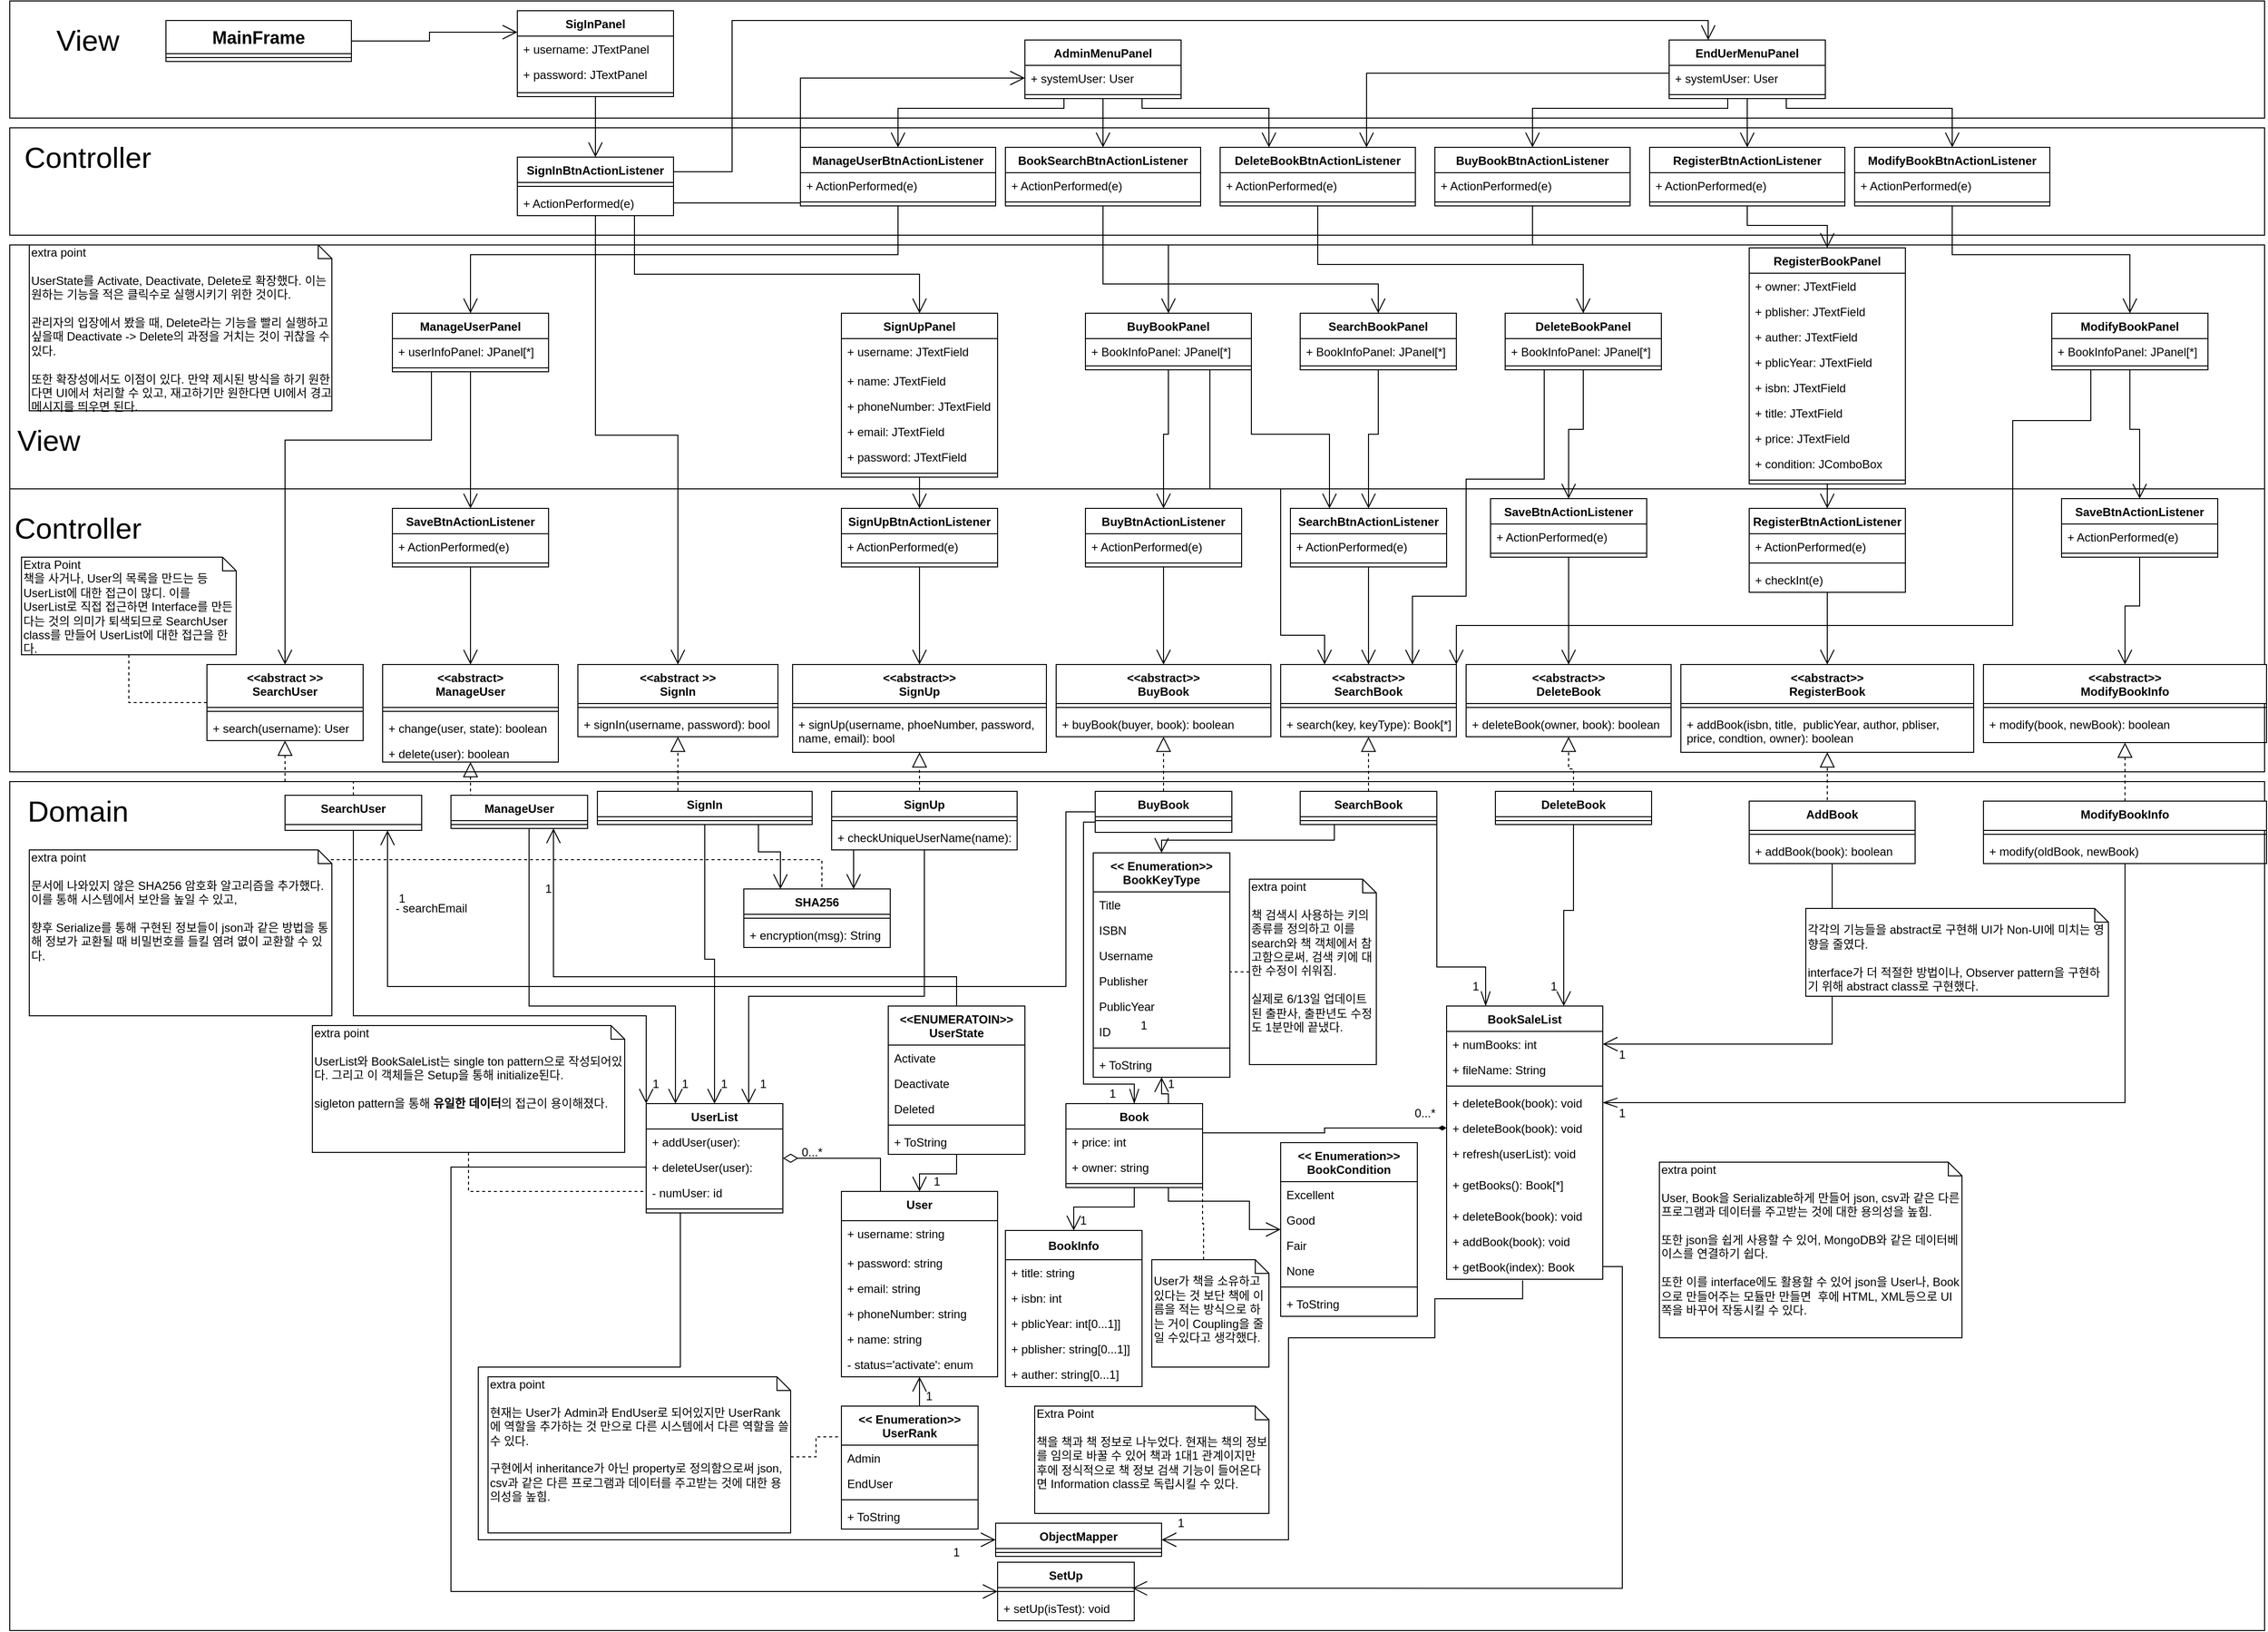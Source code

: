 <mxfile version="13.3.0" type="device"><diagram id="6hGFLwfOUW9BJ-s0fimq" name="ClassDiagram"><mxGraphModel dx="1113" dy="702" grid="1" gridSize="10" guides="0" tooltips="1" connect="1" arrows="1" fold="1" page="1" pageScale="1" pageWidth="2336" pageHeight="1654" math="0" shadow="0"><root><mxCell id="0"/><mxCell id="1" parent="0"/><mxCell id="N4cAwNRwRfKq6K966Kf1-608" value="" style="rounded=0;whiteSpace=wrap;html=1;fontSize=50;labelPosition=left;verticalLabelPosition=top;align=right;verticalAlign=bottom;" parent="1" vertex="1"><mxGeometry x="20" y="260" width="2310" height="250" as="geometry"/></mxCell><mxCell id="N4cAwNRwRfKq6K966Kf1-609" value="View" style="text;html=1;strokeColor=none;fillColor=none;align=center;verticalAlign=middle;whiteSpace=wrap;rounded=0;fontSize=30;" parent="1" vertex="1"><mxGeometry x="10" y="440" width="100" height="40" as="geometry"/></mxCell><mxCell id="N4cAwNRwRfKq6K966Kf1-603" value="" style="rounded=0;whiteSpace=wrap;html=1;fontSize=50;labelPosition=left;verticalLabelPosition=top;align=right;verticalAlign=bottom;" parent="1" vertex="1"><mxGeometry x="20" y="10" width="2310" height="120" as="geometry"/></mxCell><mxCell id="N4cAwNRwRfKq6K966Kf1-601" value="" style="rounded=0;whiteSpace=wrap;html=1;fontSize=50;labelPosition=left;verticalLabelPosition=top;align=right;verticalAlign=bottom;" parent="1" vertex="1"><mxGeometry x="20" y="140" width="2310" height="110" as="geometry"/></mxCell><mxCell id="N4cAwNRwRfKq6K966Kf1-599" value="" style="rounded=0;whiteSpace=wrap;html=1;fontSize=50;labelPosition=left;verticalLabelPosition=top;align=right;verticalAlign=bottom;" parent="1" vertex="1"><mxGeometry x="20" y="510" width="2310" height="290" as="geometry"/></mxCell><mxCell id="N4cAwNRwRfKq6K966Kf1-546" value="EndUerMenuPanel" style="swimlane;fontStyle=1;align=center;verticalAlign=top;childLayout=stackLayout;horizontal=1;startSize=26;horizontalStack=0;resizeParent=1;resizeParentMax=0;resizeLast=0;collapsible=1;marginBottom=0;" parent="1" vertex="1"><mxGeometry x="1720" y="50" width="160" height="60" as="geometry"/></mxCell><mxCell id="N4cAwNRwRfKq6K966Kf1-577" value="+ systemUser: User" style="text;strokeColor=none;fillColor=none;align=left;verticalAlign=top;spacingLeft=4;spacingRight=4;overflow=hidden;rotatable=0;points=[[0,0.5],[1,0.5]];portConstraint=eastwest;" parent="N4cAwNRwRfKq6K966Kf1-546" vertex="1"><mxGeometry y="26" width="160" height="26" as="geometry"/></mxCell><mxCell id="N4cAwNRwRfKq6K966Kf1-547" value="" style="line;strokeWidth=1;fillColor=none;align=left;verticalAlign=middle;spacingTop=-1;spacingLeft=3;spacingRight=3;rotatable=0;labelPosition=right;points=[];portConstraint=eastwest;" parent="N4cAwNRwRfKq6K966Kf1-546" vertex="1"><mxGeometry y="52" width="160" height="8" as="geometry"/></mxCell><mxCell id="N4cAwNRwRfKq6K966Kf1-434" value="SigInPanel" style="swimlane;fontStyle=1;align=center;verticalAlign=top;childLayout=stackLayout;horizontal=1;startSize=26;horizontalStack=0;resizeParent=1;resizeParentMax=0;resizeLast=0;collapsible=1;marginBottom=0;" parent="1" vertex="1"><mxGeometry x="540" y="20" width="160" height="88" as="geometry"/></mxCell><mxCell id="N4cAwNRwRfKq6K966Kf1-435" value="+ username: JTextPanel" style="text;strokeColor=none;fillColor=none;align=left;verticalAlign=top;spacingLeft=4;spacingRight=4;overflow=hidden;rotatable=0;points=[[0,0.5],[1,0.5]];portConstraint=eastwest;" parent="N4cAwNRwRfKq6K966Kf1-434" vertex="1"><mxGeometry y="26" width="160" height="26" as="geometry"/></mxCell><mxCell id="N4cAwNRwRfKq6K966Kf1-437" value="+ password: JTextPanel" style="text;strokeColor=none;fillColor=none;align=left;verticalAlign=top;spacingLeft=4;spacingRight=4;overflow=hidden;rotatable=0;points=[[0,0.5],[1,0.5]];portConstraint=eastwest;" parent="N4cAwNRwRfKq6K966Kf1-434" vertex="1"><mxGeometry y="52" width="160" height="28" as="geometry"/></mxCell><mxCell id="N4cAwNRwRfKq6K966Kf1-436" value="" style="line;strokeWidth=1;fillColor=none;align=left;verticalAlign=middle;spacingTop=-1;spacingLeft=3;spacingRight=3;rotatable=0;labelPosition=right;points=[];portConstraint=eastwest;" parent="N4cAwNRwRfKq6K966Kf1-434" vertex="1"><mxGeometry y="80" width="160" height="8" as="geometry"/></mxCell><mxCell id="N4cAwNRwRfKq6K966Kf1-617" style="edgeStyle=orthogonalEdgeStyle;rounded=0;orthogonalLoop=1;jettySize=auto;html=1;exitX=0.75;exitY=1;exitDx=0;exitDy=0;entryX=0.5;entryY=0;entryDx=0;entryDy=0;startSize=13;endArrow=open;endFill=0;endSize=13;fontSize=18;" parent="1" source="N4cAwNRwRfKq6K966Kf1-485" target="N4cAwNRwRfKq6K966Kf1-438" edge="1"><mxGeometry relative="1" as="geometry"><Array as="points"><mxPoint x="660" y="290"/><mxPoint x="952" y="290"/></Array></mxGeometry></mxCell><mxCell id="N4cAwNRwRfKq6K966Kf1-620" style="edgeStyle=orthogonalEdgeStyle;rounded=0;orthogonalLoop=1;jettySize=auto;html=1;exitX=1;exitY=0.25;exitDx=0;exitDy=0;entryX=0.25;entryY=0;entryDx=0;entryDy=0;startSize=13;endArrow=open;endFill=0;endSize=13;fontSize=18;" parent="1" source="N4cAwNRwRfKq6K966Kf1-485" target="N4cAwNRwRfKq6K966Kf1-546" edge="1"><mxGeometry relative="1" as="geometry"><Array as="points"><mxPoint x="760" y="185"/><mxPoint x="760" y="30"/><mxPoint x="1760" y="30"/></Array></mxGeometry></mxCell><mxCell id="N4cAwNRwRfKq6K966Kf1-485" value="SignInBtnActionListener" style="swimlane;fontStyle=1;align=center;verticalAlign=top;childLayout=stackLayout;horizontal=1;startSize=26;horizontalStack=0;resizeParent=1;resizeParentMax=0;resizeLast=0;collapsible=1;marginBottom=0;" parent="1" vertex="1"><mxGeometry x="540" y="170" width="160" height="60" as="geometry"/></mxCell><mxCell id="N4cAwNRwRfKq6K966Kf1-487" value="" style="line;strokeWidth=1;fillColor=none;align=left;verticalAlign=middle;spacingTop=-1;spacingLeft=3;spacingRight=3;rotatable=0;labelPosition=right;points=[];portConstraint=eastwest;" parent="N4cAwNRwRfKq6K966Kf1-485" vertex="1"><mxGeometry y="26" width="160" height="8" as="geometry"/></mxCell><mxCell id="N4cAwNRwRfKq6K966Kf1-486" value="+ ActionPerformed(e)" style="text;strokeColor=none;fillColor=none;align=left;verticalAlign=top;spacingLeft=4;spacingRight=4;overflow=hidden;rotatable=0;points=[[0,0.5],[1,0.5]];portConstraint=eastwest;" parent="N4cAwNRwRfKq6K966Kf1-485" vertex="1"><mxGeometry y="34" width="160" height="26" as="geometry"/></mxCell><mxCell id="N4cAwNRwRfKq6K966Kf1-618" style="edgeStyle=orthogonalEdgeStyle;rounded=0;orthogonalLoop=1;jettySize=auto;html=1;exitX=1;exitY=0.5;exitDx=0;exitDy=0;entryX=0;entryY=0.25;entryDx=0;entryDy=0;startSize=13;endArrow=open;endFill=0;endSize=13;fontSize=18;" parent="1" source="N4cAwNRwRfKq6K966Kf1-584" target="N4cAwNRwRfKq6K966Kf1-434" edge="1"><mxGeometry relative="1" as="geometry"/></mxCell><mxCell id="N4cAwNRwRfKq6K966Kf1-584" value="MainFrame" style="swimlane;fontStyle=1;align=center;verticalAlign=top;childLayout=stackLayout;horizontal=1;startSize=34;horizontalStack=0;resizeParent=1;resizeParentMax=0;resizeLast=0;collapsible=1;marginBottom=0;fontSize=18;" parent="1" vertex="1"><mxGeometry x="180" y="30" width="190" height="42" as="geometry"/></mxCell><mxCell id="N4cAwNRwRfKq6K966Kf1-587" value="" style="line;strokeWidth=1;fillColor=none;align=left;verticalAlign=middle;spacingTop=-1;spacingLeft=3;spacingRight=3;rotatable=0;labelPosition=right;points=[];portConstraint=eastwest;" parent="N4cAwNRwRfKq6K966Kf1-584" vertex="1"><mxGeometry y="34" width="190" height="8" as="geometry"/></mxCell><mxCell id="N4cAwNRwRfKq6K966Kf1-595" value="" style="rounded=0;whiteSpace=wrap;html=1;fontSize=50;labelPosition=left;verticalLabelPosition=top;align=right;verticalAlign=bottom;" parent="1" vertex="1"><mxGeometry x="20" y="810" width="2310" height="870" as="geometry"/></mxCell><mxCell id="N4cAwNRwRfKq6K966Kf1-493" style="edgeStyle=orthogonalEdgeStyle;rounded=0;orthogonalLoop=1;jettySize=auto;html=1;exitX=0.5;exitY=1;exitDx=0;exitDy=0;entryX=0.5;entryY=0;entryDx=0;entryDy=0;startSize=13;endArrow=open;endFill=0;endSize=13;" parent="1" source="N4cAwNRwRfKq6K966Kf1-438" target="N4cAwNRwRfKq6K966Kf1-490" edge="1"><mxGeometry relative="1" as="geometry"/></mxCell><mxCell id="N4cAwNRwRfKq6K966Kf1-488" style="edgeStyle=orthogonalEdgeStyle;rounded=0;orthogonalLoop=1;jettySize=auto;html=1;exitX=0.5;exitY=1;exitDx=0;exitDy=0;entryX=0.5;entryY=0;entryDx=0;entryDy=0;startSize=13;endArrow=open;endFill=0;endSize=13;" parent="1" source="N4cAwNRwRfKq6K966Kf1-434" target="N4cAwNRwRfKq6K966Kf1-485" edge="1"><mxGeometry relative="1" as="geometry"/></mxCell><mxCell id="N4cAwNRwRfKq6K966Kf1-480" style="edgeStyle=orthogonalEdgeStyle;rounded=0;orthogonalLoop=1;jettySize=auto;html=1;exitX=0.5;exitY=1;exitDx=0;exitDy=0;entryX=0.5;entryY=0;entryDx=0;entryDy=0;startSize=13;endArrow=open;endFill=0;endSize=13;" parent="1" source="N4cAwNRwRfKq6K966Kf1-428" target="N4cAwNRwRfKq6K966Kf1-477" edge="1"><mxGeometry relative="1" as="geometry"/></mxCell><mxCell id="N4cAwNRwRfKq6K966Kf1-483" style="edgeStyle=orthogonalEdgeStyle;rounded=0;orthogonalLoop=1;jettySize=auto;html=1;exitX=0.25;exitY=1;exitDx=0;exitDy=0;startSize=13;endArrow=open;endFill=0;endSize=13;" parent="1" source="N4cAwNRwRfKq6K966Kf1-428" target="299" edge="1"><mxGeometry relative="1" as="geometry"><Array as="points"><mxPoint x="452" y="460"/><mxPoint x="302" y="460"/></Array></mxGeometry></mxCell><mxCell id="N4cAwNRwRfKq6K966Kf1-499" style="edgeStyle=orthogonalEdgeStyle;rounded=0;orthogonalLoop=1;jettySize=auto;html=1;exitX=0.5;exitY=1;exitDx=0;exitDy=0;startSize=13;endArrow=open;endFill=0;endSize=13;" parent="1" source="N4cAwNRwRfKq6K966Kf1-448" target="N4cAwNRwRfKq6K966Kf1-496" edge="1"><mxGeometry relative="1" as="geometry"/></mxCell><mxCell id="N4cAwNRwRfKq6K966Kf1-524" style="edgeStyle=orthogonalEdgeStyle;rounded=0;orthogonalLoop=1;jettySize=auto;html=1;exitX=1;exitY=1;exitDx=0;exitDy=0;entryX=0.25;entryY=0;entryDx=0;entryDy=0;startSize=13;endArrow=open;endFill=0;endSize=13;" parent="1" source="N4cAwNRwRfKq6K966Kf1-448" target="N4cAwNRwRfKq6K966Kf1-501" edge="1"><mxGeometry relative="1" as="geometry"/></mxCell><mxCell id="N4cAwNRwRfKq6K966Kf1-525" style="edgeStyle=orthogonalEdgeStyle;rounded=0;orthogonalLoop=1;jettySize=auto;html=1;exitX=0.75;exitY=1;exitDx=0;exitDy=0;entryX=0.25;entryY=0;entryDx=0;entryDy=0;startSize=13;endArrow=open;endFill=0;endSize=13;" parent="1" source="N4cAwNRwRfKq6K966Kf1-448" target="100" edge="1"><mxGeometry relative="1" as="geometry"><Array as="points"><mxPoint x="1250" y="510"/><mxPoint x="1322" y="510"/><mxPoint x="1322" y="660"/><mxPoint x="1367" y="660"/></Array></mxGeometry></mxCell><mxCell id="N4cAwNRwRfKq6K966Kf1-521" style="edgeStyle=orthogonalEdgeStyle;rounded=0;orthogonalLoop=1;jettySize=auto;html=1;exitX=0.5;exitY=1;exitDx=0;exitDy=0;startSize=13;endArrow=open;endFill=0;endSize=13;" parent="1" source="N4cAwNRwRfKq6K966Kf1-458" target="N4cAwNRwRfKq6K966Kf1-504" edge="1"><mxGeometry relative="1" as="geometry"/></mxCell><mxCell id="N4cAwNRwRfKq6K966Kf1-529" style="edgeStyle=orthogonalEdgeStyle;rounded=0;orthogonalLoop=1;jettySize=auto;html=1;exitX=0.25;exitY=1;exitDx=0;exitDy=0;entryX=0.75;entryY=0;entryDx=0;entryDy=0;startSize=13;endArrow=open;endFill=0;endSize=13;" parent="1" source="N4cAwNRwRfKq6K966Kf1-458" target="100" edge="1"><mxGeometry relative="1" as="geometry"><Array as="points"><mxPoint x="1592" y="500"/><mxPoint x="1512" y="500"/><mxPoint x="1512" y="620"/><mxPoint x="1457" y="620"/></Array></mxGeometry></mxCell><mxCell id="N4cAwNRwRfKq6K966Kf1-515" style="edgeStyle=orthogonalEdgeStyle;rounded=0;orthogonalLoop=1;jettySize=auto;html=1;exitX=0.5;exitY=1;exitDx=0;exitDy=0;startSize=13;endArrow=open;endFill=0;endSize=13;" parent="1" source="N4cAwNRwRfKq6K966Kf1-464" target="N4cAwNRwRfKq6K966Kf1-511" edge="1"><mxGeometry relative="1" as="geometry"/></mxCell><mxCell id="N4cAwNRwRfKq6K966Kf1-530" style="edgeStyle=orthogonalEdgeStyle;rounded=0;orthogonalLoop=1;jettySize=auto;html=1;exitX=0.25;exitY=1;exitDx=0;exitDy=0;entryX=1;entryY=0;entryDx=0;entryDy=0;startSize=13;endArrow=open;endFill=0;endSize=13;" parent="1" source="N4cAwNRwRfKq6K966Kf1-464" target="100" edge="1"><mxGeometry relative="1" as="geometry"><Array as="points"><mxPoint x="2152" y="440"/><mxPoint x="2072" y="440"/><mxPoint x="2072" y="650"/><mxPoint x="1502" y="650"/></Array></mxGeometry></mxCell><mxCell id="N4cAwNRwRfKq6K966Kf1-519" style="edgeStyle=orthogonalEdgeStyle;rounded=0;orthogonalLoop=1;jettySize=auto;html=1;exitX=0.5;exitY=1;exitDx=0;exitDy=0;startSize=13;endArrow=open;endFill=0;endSize=13;" parent="1" source="N4cAwNRwRfKq6K966Kf1-455" target="N4cAwNRwRfKq6K966Kf1-501" edge="1"><mxGeometry relative="1" as="geometry"/></mxCell><mxCell id="N4cAwNRwRfKq6K966Kf1-481" style="edgeStyle=orthogonalEdgeStyle;rounded=0;orthogonalLoop=1;jettySize=auto;html=1;exitX=0.5;exitY=1;exitDx=0;exitDy=0;entryX=0.5;entryY=0;entryDx=0;entryDy=0;startSize=13;endArrow=open;endFill=0;endSize=13;" parent="1" source="N4cAwNRwRfKq6K966Kf1-477" target="133" edge="1"><mxGeometry relative="1" as="geometry"/></mxCell><mxCell id="N4cAwNRwRfKq6K966Kf1-494" style="edgeStyle=orthogonalEdgeStyle;rounded=0;orthogonalLoop=1;jettySize=auto;html=1;exitX=0.5;exitY=1;exitDx=0;exitDy=0;entryX=0.5;entryY=0;entryDx=0;entryDy=0;startSize=13;endArrow=open;endFill=0;endSize=13;" parent="1" source="N4cAwNRwRfKq6K966Kf1-490" target="112" edge="1"><mxGeometry relative="1" as="geometry"/></mxCell><mxCell id="N4cAwNRwRfKq6K966Kf1-500" style="edgeStyle=orthogonalEdgeStyle;rounded=0;orthogonalLoop=1;jettySize=auto;html=1;exitX=0.5;exitY=1;exitDx=0;exitDy=0;entryX=0.5;entryY=0;entryDx=0;entryDy=0;startSize=13;endArrow=open;endFill=0;endSize=13;" parent="1" source="N4cAwNRwRfKq6K966Kf1-496" target="121" edge="1"><mxGeometry relative="1" as="geometry"/></mxCell><mxCell id="N4cAwNRwRfKq6K966Kf1-520" style="edgeStyle=orthogonalEdgeStyle;rounded=0;orthogonalLoop=1;jettySize=auto;html=1;exitX=0.5;exitY=1;exitDx=0;exitDy=0;entryX=0.5;entryY=0;entryDx=0;entryDy=0;startSize=13;endArrow=open;endFill=0;endSize=13;" parent="1" source="N4cAwNRwRfKq6K966Kf1-501" target="100" edge="1"><mxGeometry relative="1" as="geometry"/></mxCell><mxCell id="N4cAwNRwRfKq6K966Kf1-522" style="edgeStyle=orthogonalEdgeStyle;rounded=0;orthogonalLoop=1;jettySize=auto;html=1;exitX=0.5;exitY=1;exitDx=0;exitDy=0;entryX=0.5;entryY=0;entryDx=0;entryDy=0;startSize=13;endArrow=open;endFill=0;endSize=13;" parent="1" source="N4cAwNRwRfKq6K966Kf1-504" target="119" edge="1"><mxGeometry relative="1" as="geometry"/></mxCell><mxCell id="N4cAwNRwRfKq6K966Kf1-517" style="edgeStyle=orthogonalEdgeStyle;rounded=0;orthogonalLoop=1;jettySize=auto;html=1;exitX=0.5;exitY=1;exitDx=0;exitDy=0;entryX=0.5;entryY=0;entryDx=0;entryDy=0;startSize=13;endArrow=open;endFill=0;endSize=13;" parent="1" source="N4cAwNRwRfKq6K966Kf1-507" target="w46yr43OGa3vmXD3kCJ4-429" edge="1"><mxGeometry relative="1" as="geometry"/></mxCell><mxCell id="N4cAwNRwRfKq6K966Kf1-518" style="edgeStyle=orthogonalEdgeStyle;rounded=0;orthogonalLoop=1;jettySize=auto;html=1;exitX=0.5;exitY=1;exitDx=0;exitDy=0;entryX=0.5;entryY=0;entryDx=0;entryDy=0;startSize=13;endArrow=open;endFill=0;endSize=13;" parent="1" source="N4cAwNRwRfKq6K966Kf1-461" target="N4cAwNRwRfKq6K966Kf1-507" edge="1"><mxGeometry relative="1" as="geometry"/></mxCell><mxCell id="N4cAwNRwRfKq6K966Kf1-516" style="edgeStyle=orthogonalEdgeStyle;rounded=0;orthogonalLoop=1;jettySize=auto;html=1;exitX=0.5;exitY=1;exitDx=0;exitDy=0;entryX=0.5;entryY=0;entryDx=0;entryDy=0;startSize=13;endArrow=open;endFill=0;endSize=13;" parent="1" source="N4cAwNRwRfKq6K966Kf1-511" target="w46yr43OGa3vmXD3kCJ4-478" edge="1"><mxGeometry relative="1" as="geometry"/></mxCell><mxCell id="67" style="edgeStyle=orthogonalEdgeStyle;rounded=0;orthogonalLoop=1;jettySize=auto;html=1;entryX=0.5;entryY=0;entryDx=0;entryDy=0;startSize=13;endArrow=open;endFill=0;endSize=13;strokeWidth=1;exitX=0.5;exitY=1;exitDx=0;exitDy=0;" parent="1" source="29" target="45" edge="1"><mxGeometry relative="1" as="geometry"><mxPoint x="1272" y="1243" as="sourcePoint"/></mxGeometry></mxCell><mxCell id="69" style="edgeStyle=orthogonalEdgeStyle;rounded=0;orthogonalLoop=1;jettySize=auto;html=1;exitX=0;exitY=0.75;exitDx=0;exitDy=0;startSize=13;endArrow=openThin;endFill=0;endSize=13;strokeWidth=1;entryX=0.5;entryY=0;entryDx=0;entryDy=0;" parent="1" source="56" target="29" edge="1"><mxGeometry relative="1" as="geometry"><mxPoint x="1157" y="1148" as="targetPoint"/><Array as="points"><mxPoint x="1120" y="852"/><mxPoint x="1120" y="1120"/><mxPoint x="1172" y="1120"/></Array></mxGeometry></mxCell><mxCell id="99" style="edgeStyle=orthogonalEdgeStyle;rounded=0;orthogonalLoop=1;jettySize=auto;html=1;exitX=1;exitY=1;exitDx=0;exitDy=0;startSize=13;endArrow=openThin;endFill=0;endSize=13;entryX=0.25;entryY=0;entryDx=0;entryDy=0;" parent="1" source="95" target="9dmcZ9-VyHz2AIljz9L5-451" edge="1"><mxGeometry relative="1" as="geometry"><mxPoint x="1404.5" y="1114" as="targetPoint"/><Array as="points"><mxPoint x="1482" y="1000"/><mxPoint x="1532" y="1000"/></Array></mxGeometry></mxCell><mxCell id="101" style="edgeStyle=orthogonalEdgeStyle;rounded=0;orthogonalLoop=1;jettySize=auto;html=1;exitX=0.5;exitY=0;exitDx=0;exitDy=0;entryX=0.5;entryY=1;entryDx=0;entryDy=0;startSize=13;endArrow=block;endFill=0;endSize=13;dashed=1;" parent="1" source="95" target="100" edge="1"><mxGeometry relative="1" as="geometry"/></mxCell><mxCell id="105" style="edgeStyle=orthogonalEdgeStyle;rounded=0;orthogonalLoop=1;jettySize=auto;html=1;exitX=0.5;exitY=1;exitDx=0;exitDy=0;startSize=13;endArrow=open;endFill=0;endSize=13;entryX=0.5;entryY=0;entryDx=0;entryDy=0;" parent="1" source="102" target="422" edge="1"><mxGeometry relative="1" as="geometry"><mxPoint x="747" y="1134" as="targetPoint"/></mxGeometry></mxCell><mxCell id="113" style="edgeStyle=orthogonalEdgeStyle;rounded=0;orthogonalLoop=1;jettySize=auto;html=1;exitX=0.5;exitY=0;exitDx=0;exitDy=0;entryX=0.5;entryY=1;entryDx=0;entryDy=0;startSize=13;endArrow=block;endFill=0;endSize=13;dashed=1;" parent="1" source="102" target="111" edge="1"><mxGeometry relative="1" as="geometry"><Array as="points"><mxPoint x="742" y="820"/><mxPoint x="705" y="820"/></Array></mxGeometry></mxCell><mxCell id="106" style="edgeStyle=orthogonalEdgeStyle;rounded=0;orthogonalLoop=1;jettySize=auto;html=1;exitX=0.5;exitY=1;exitDx=0;exitDy=0;entryX=0.75;entryY=0;entryDx=0;entryDy=0;startSize=13;endArrow=open;endFill=0;endSize=13;" parent="1" source="103" target="422" edge="1"><mxGeometry relative="1" as="geometry"><Array as="points"><mxPoint x="957" y="1030"/><mxPoint x="777" y="1030"/></Array><mxPoint x="782" y="1134" as="targetPoint"/></mxGeometry></mxCell><mxCell id="115" style="edgeStyle=orthogonalEdgeStyle;rounded=0;orthogonalLoop=1;jettySize=auto;html=1;exitX=0.5;exitY=0;exitDx=0;exitDy=0;entryX=0.5;entryY=1;entryDx=0;entryDy=0;startSize=13;endArrow=block;endFill=0;endSize=13;dashed=1;" parent="1" source="103" target="112" edge="1"><mxGeometry relative="1" as="geometry"/></mxCell><mxCell id="120" style="edgeStyle=orthogonalEdgeStyle;rounded=0;orthogonalLoop=1;jettySize=auto;html=1;exitX=0.5;exitY=0;exitDx=0;exitDy=0;entryX=0.5;entryY=1;entryDx=0;entryDy=0;startSize=13;endArrow=block;endFill=0;endSize=13;dashed=1;" parent="1" source="116" target="119" edge="1"><mxGeometry relative="1" as="geometry"/></mxCell><mxCell id="134" style="edgeStyle=orthogonalEdgeStyle;rounded=0;orthogonalLoop=1;jettySize=auto;html=1;exitX=1;exitY=0.5;exitDx=0;exitDy=0;startSize=13;endArrow=none;endFill=0;endSize=13;entryX=0.25;entryY=0;entryDx=0;entryDy=0;startArrow=diamondThin;startFill=0;" parent="1" source="422" target="9dmcZ9-VyHz2AIljz9L5-430" edge="1"><mxGeometry relative="1" as="geometry"><Array as="points"><mxPoint x="912" y="1196"/></Array><mxPoint x="817" y="1160" as="sourcePoint"/><mxPoint x="922" y="1228" as="targetPoint"/></mxGeometry></mxCell><mxCell id="125" style="edgeStyle=orthogonalEdgeStyle;rounded=0;orthogonalLoop=1;jettySize=auto;html=1;startSize=13;endArrow=open;endFill=0;endSize=13;exitX=0;exitY=0.5;exitDx=0;exitDy=0;entryX=0.75;entryY=1;entryDx=0;entryDy=0;" parent="1" source="56" target="303" edge="1"><mxGeometry relative="1" as="geometry"><Array as="points"><mxPoint x="1102" y="841"/><mxPoint x="1102" y="1020"/><mxPoint x="407" y="1020"/></Array><mxPoint x="412" y="950" as="targetPoint"/><mxPoint x="1112" y="930" as="sourcePoint"/></mxGeometry></mxCell><mxCell id="131" style="edgeStyle=orthogonalEdgeStyle;rounded=0;orthogonalLoop=1;jettySize=auto;html=1;exitX=0.5;exitY=0;exitDx=0;exitDy=0;entryX=0.5;entryY=1;entryDx=0;entryDy=0;startSize=13;endArrow=block;endFill=0;endSize=13;dashed=1;" parent="1" source="56" target="121" edge="1"><mxGeometry relative="1" as="geometry"/></mxCell><mxCell id="138" style="edgeStyle=orthogonalEdgeStyle;rounded=0;orthogonalLoop=1;jettySize=auto;html=1;entryX=0.5;entryY=1;entryDx=0;entryDy=0;startSize=13;endArrow=block;endFill=0;endSize=13;dashed=1;exitX=0.5;exitY=0;exitDx=0;exitDy=0;" parent="1" source="107" target="133" edge="1"><mxGeometry relative="1" as="geometry"><mxPoint x="512" y="944" as="sourcePoint"/><Array as="points"><mxPoint x="552" y="850"/><mxPoint x="492" y="850"/></Array></mxGeometry></mxCell><mxCell id="152" style="edgeStyle=orthogonalEdgeStyle;rounded=0;orthogonalLoop=1;jettySize=auto;html=1;exitX=0.5;exitY=0;exitDx=0;exitDy=0;entryX=0.5;entryY=1;entryDx=0;entryDy=0;startSize=13;endArrow=block;endFill=0;endSize=13;dashed=1;" parent="1" source="w46yr43OGa3vmXD3kCJ4-432" target="w46yr43OGa3vmXD3kCJ4-429" edge="1"><mxGeometry relative="1" as="geometry"><mxPoint x="1632" y="856" as="sourcePoint"/><mxPoint x="1632" y="780" as="targetPoint"/><Array as="points"><mxPoint x="1882" y="830"/></Array></mxGeometry></mxCell><mxCell id="153" style="edgeStyle=orthogonalEdgeStyle;rounded=0;orthogonalLoop=1;jettySize=auto;html=1;startSize=13;endArrow=open;endFill=0;endSize=13;entryX=1;entryY=0.5;entryDx=0;entryDy=0;exitX=0.5;exitY=1;exitDx=0;exitDy=0;" parent="1" source="w46yr43OGa3vmXD3kCJ4-432" target="9dmcZ9-VyHz2AIljz9L5-446" edge="1"><mxGeometry relative="1" as="geometry"><mxPoint x="1509.5" y="1127.0" as="targetPoint"/><Array as="points"><mxPoint x="1887" y="1079"/></Array><mxPoint x="1652" y="1110" as="sourcePoint"/></mxGeometry></mxCell><mxCell id="154" style="edgeStyle=orthogonalEdgeStyle;rounded=0;orthogonalLoop=1;jettySize=auto;html=1;exitX=0.5;exitY=1;exitDx=0;exitDy=0;entryX=0.214;entryY=0;entryDx=0;entryDy=0;startSize=13;endArrow=open;endFill=0;endSize=13;entryPerimeter=0;" parent="1" source="107" target="422" edge="1"><mxGeometry relative="1" as="geometry"><Array as="points"><mxPoint x="552" y="858"/><mxPoint x="552" y="1040"/><mxPoint x="702" y="1040"/></Array><mxPoint x="712" y="1134" as="targetPoint"/></mxGeometry></mxCell><mxCell id="308" style="edgeStyle=orthogonalEdgeStyle;rounded=0;orthogonalLoop=1;jettySize=auto;html=1;exitX=0.5;exitY=0;exitDx=0;exitDy=0;endArrow=block;endFill=0;endSize=13;startSize=13;dashed=1;entryX=0.5;entryY=1;entryDx=0;entryDy=0;" parent="1" source="303" target="299" edge="1"><mxGeometry relative="1" as="geometry"><mxPoint x="288" y="810" as="targetPoint"/><Array as="points"><mxPoint x="372" y="810"/><mxPoint x="302" y="810"/></Array></mxGeometry></mxCell><mxCell id="349" style="edgeStyle=orthogonalEdgeStyle;rounded=0;orthogonalLoop=1;jettySize=auto;html=1;exitX=0.5;exitY=1;exitDx=0;exitDy=0;entryX=0.75;entryY=0;entryDx=0;entryDy=0;startSize=13;endArrow=open;endFill=0;endSize=13;" parent="1" source="116" target="9dmcZ9-VyHz2AIljz9L5-451" edge="1"><mxGeometry relative="1" as="geometry"><mxPoint x="1474.5" y="1114" as="targetPoint"/></mxGeometry></mxCell><mxCell id="346" style="edgeStyle=orthogonalEdgeStyle;rounded=0;orthogonalLoop=1;jettySize=auto;html=1;exitX=0.5;exitY=1;exitDx=0;exitDy=0;entryX=0;entryY=0;entryDx=0;entryDy=0;startSize=13;endArrow=open;endFill=0;endSize=13;" parent="1" source="303" target="422" edge="1"><mxGeometry relative="1" as="geometry"><mxPoint x="677" y="1147" as="targetPoint"/><Array as="points"><mxPoint x="372" y="1050"/><mxPoint x="672" y="1050"/></Array></mxGeometry></mxCell><mxCell id="ZtxwbQV4Aq-kU-eK6m8o-434" style="edgeStyle=orthogonalEdgeStyle;rounded=0;orthogonalLoop=1;jettySize=auto;html=1;entryX=0;entryY=0.5;entryDx=0;entryDy=0;exitX=0.25;exitY=1;exitDx=0;exitDy=0;endArrow=open;endFill=0;endSize=13;startSize=13;" parent="1" source="422" target="G-h9w-LM7Dgj3jNTepIl-436" edge="1"><mxGeometry relative="1" as="geometry"><mxPoint x="707" y="1270" as="sourcePoint"/><Array as="points"><mxPoint x="707" y="1410"/><mxPoint x="500" y="1410"/><mxPoint x="500" y="1587"/></Array><mxPoint x="692" y="1340" as="targetPoint"/></mxGeometry></mxCell><mxCell id="w46yr43OGa3vmXD3kCJ4-490" style="edgeStyle=orthogonalEdgeStyle;rounded=0;orthogonalLoop=1;jettySize=auto;html=1;exitX=0.5;exitY=0;exitDx=0;exitDy=0;entryX=0.5;entryY=1;entryDx=0;entryDy=0;dashed=1;startSize=13;endArrow=block;endFill=0;endSize=13;" parent="1" source="w46yr43OGa3vmXD3kCJ4-481" target="w46yr43OGa3vmXD3kCJ4-478" edge="1"><mxGeometry relative="1" as="geometry"/></mxCell><mxCell id="G-h9w-LM7Dgj3jNTepIl-461" style="edgeStyle=orthogonalEdgeStyle;rounded=0;orthogonalLoop=1;jettySize=auto;html=1;exitX=0.5;exitY=1;exitDx=0;exitDy=0;startSize=13;endArrow=openThin;endFill=0;endSize=13;strokeColor=#000000;entryX=1;entryY=0.5;entryDx=0;entryDy=0;" parent="1" source="w46yr43OGa3vmXD3kCJ4-481" target="G-h9w-LM7Dgj3jNTepIl-429" edge="1"><mxGeometry relative="1" as="geometry"><mxPoint x="1515" y="1118" as="targetPoint"/><Array as="points"><mxPoint x="2187" y="1139"/></Array></mxGeometry></mxCell><mxCell id="pby79acKoCtVCi6Czt0R-432" style="edgeStyle=orthogonalEdgeStyle;rounded=0;orthogonalLoop=1;jettySize=auto;html=1;exitX=0.25;exitY=1;exitDx=0;exitDy=0;entryX=0.5;entryY=0;entryDx=0;entryDy=0;endSize=13;startSize=13;endArrow=open;endFill=0;" parent="1" source="95" target="pby79acKoCtVCi6Czt0R-428" edge="1"><mxGeometry relative="1" as="geometry"><Array as="points"><mxPoint x="1377" y="870"/><mxPoint x="1200" y="870"/></Array></mxGeometry></mxCell><mxCell id="pby79acKoCtVCi6Czt0R-442" style="edgeStyle=orthogonalEdgeStyle;rounded=0;orthogonalLoop=1;jettySize=auto;html=1;exitX=0.5;exitY=0;exitDx=0;exitDy=0;startSize=13;endArrow=open;endFill=0;endSize=13;entryX=0.75;entryY=1;entryDx=0;entryDy=0;" parent="1" source="pby79acKoCtVCi6Czt0R-435" target="107" edge="1"><mxGeometry relative="1" as="geometry"><mxPoint x="582" y="910" as="targetPoint"/><Array as="points"><mxPoint x="982" y="1010"/><mxPoint x="587" y="1010"/></Array></mxGeometry></mxCell><mxCell id="pby79acKoCtVCi6Czt0R-455" style="edgeStyle=orthogonalEdgeStyle;rounded=0;orthogonalLoop=1;jettySize=auto;html=1;exitX=0.75;exitY=1;exitDx=0;exitDy=0;entryX=0;entryY=0.5;entryDx=0;entryDy=0;startSize=13;endArrow=open;endFill=0;endSize=13;" parent="1" source="29" target="pby79acKoCtVCi6Czt0R-450" edge="1"><mxGeometry relative="1" as="geometry"><Array as="points"><mxPoint x="1207" y="1240"/><mxPoint x="1290" y="1240"/><mxPoint x="1290" y="1269"/></Array></mxGeometry></mxCell><mxCell id="N4cAwNRwRfKq6K966Kf1-568" style="edgeStyle=orthogonalEdgeStyle;rounded=0;orthogonalLoop=1;jettySize=auto;html=1;exitX=0.25;exitY=1;exitDx=0;exitDy=0;startSize=13;endArrow=open;endFill=0;endSize=13;" parent="1" source="N4cAwNRwRfKq6K966Kf1-539" target="N4cAwNRwRfKq6K966Kf1-556" edge="1"><mxGeometry relative="1" as="geometry"><Array as="points"><mxPoint x="1100" y="120"/><mxPoint x="930" y="120"/></Array></mxGeometry></mxCell><mxCell id="N4cAwNRwRfKq6K966Kf1-571" style="edgeStyle=orthogonalEdgeStyle;rounded=0;orthogonalLoop=1;jettySize=auto;html=1;exitX=0;exitY=1;exitDx=0;exitDy=0;entryX=0.75;entryY=0;entryDx=0;entryDy=0;startSize=13;endArrow=open;endFill=0;endSize=13;" parent="1" source="N4cAwNRwRfKq6K966Kf1-546" target="N4cAwNRwRfKq6K966Kf1-553" edge="1"><mxGeometry relative="1" as="geometry"><Array as="points"><mxPoint x="1410" y="84"/></Array></mxGeometry></mxCell><mxCell id="N4cAwNRwRfKq6K966Kf1-572" style="edgeStyle=orthogonalEdgeStyle;rounded=0;orthogonalLoop=1;jettySize=auto;html=1;exitX=0.25;exitY=1;exitDx=0;exitDy=0;entryX=0.5;entryY=0;entryDx=0;entryDy=0;startSize=13;endArrow=open;endFill=0;endSize=13;" parent="1" source="N4cAwNRwRfKq6K966Kf1-546" target="N4cAwNRwRfKq6K966Kf1-559" edge="1"><mxGeometry relative="1" as="geometry"><Array as="points"><mxPoint x="1780" y="120"/><mxPoint x="1580" y="120"/></Array></mxGeometry></mxCell><mxCell id="N4cAwNRwRfKq6K966Kf1-573" style="edgeStyle=orthogonalEdgeStyle;rounded=0;orthogonalLoop=1;jettySize=auto;html=1;exitX=0.5;exitY=1;exitDx=0;exitDy=0;entryX=0.5;entryY=0;entryDx=0;entryDy=0;startSize=13;endArrow=open;endFill=0;endSize=13;" parent="1" source="N4cAwNRwRfKq6K966Kf1-546" target="N4cAwNRwRfKq6K966Kf1-565" edge="1"><mxGeometry relative="1" as="geometry"><Array as="points"><mxPoint x="1800" y="110"/></Array></mxGeometry></mxCell><mxCell id="N4cAwNRwRfKq6K966Kf1-574" style="edgeStyle=orthogonalEdgeStyle;rounded=0;orthogonalLoop=1;jettySize=auto;html=1;exitX=0.75;exitY=1;exitDx=0;exitDy=0;entryX=0.5;entryY=0;entryDx=0;entryDy=0;startSize=13;endArrow=open;endFill=0;endSize=13;" parent="1" source="N4cAwNRwRfKq6K966Kf1-546" target="N4cAwNRwRfKq6K966Kf1-562" edge="1"><mxGeometry relative="1" as="geometry"><Array as="points"><mxPoint x="1840" y="120"/><mxPoint x="2010" y="120"/></Array></mxGeometry></mxCell><mxCell id="N4cAwNRwRfKq6K966Kf1-569" style="edgeStyle=orthogonalEdgeStyle;rounded=0;orthogonalLoop=1;jettySize=auto;html=1;exitX=0.5;exitY=1;exitDx=0;exitDy=0;entryX=0.5;entryY=0;entryDx=0;entryDy=0;startSize=13;endArrow=open;endFill=0;endSize=13;" parent="1" source="N4cAwNRwRfKq6K966Kf1-539" target="N4cAwNRwRfKq6K966Kf1-550" edge="1"><mxGeometry relative="1" as="geometry"/></mxCell><mxCell id="N4cAwNRwRfKq6K966Kf1-570" style="edgeStyle=orthogonalEdgeStyle;rounded=0;orthogonalLoop=1;jettySize=auto;html=1;exitX=0.75;exitY=1;exitDx=0;exitDy=0;entryX=0.25;entryY=0;entryDx=0;entryDy=0;startSize=13;endArrow=open;endFill=0;endSize=13;" parent="1" source="N4cAwNRwRfKq6K966Kf1-539" target="N4cAwNRwRfKq6K966Kf1-553" edge="1"><mxGeometry relative="1" as="geometry"><Array as="points"><mxPoint x="1180" y="120"/><mxPoint x="1310" y="120"/></Array></mxGeometry></mxCell><mxCell id="G-h9w-LM7Dgj3jNTepIl-471" value="0...*" style="text;html=1;strokeColor=none;fillColor=none;align=center;verticalAlign=middle;whiteSpace=wrap;rounded=0;" parent="1" vertex="1"><mxGeometry x="822" y="1180" width="40" height="20" as="geometry"/></mxCell><mxCell id="G-h9w-LM7Dgj3jNTepIl-472" value="0...*" style="text;html=1;strokeColor=none;fillColor=none;align=center;verticalAlign=middle;whiteSpace=wrap;rounded=0;" parent="1" vertex="1"><mxGeometry x="1450" y="1140" width="40" height="20" as="geometry"/></mxCell><mxCell id="G-h9w-LM7Dgj3jNTepIl-475" value="1" style="text;html=1;strokeColor=none;fillColor=none;align=center;verticalAlign=middle;whiteSpace=wrap;rounded=0;" parent="1" vertex="1"><mxGeometry x="772" y="1110" width="40" height="20" as="geometry"/></mxCell><mxCell id="G-h9w-LM7Dgj3jNTepIl-477" value="1" style="text;html=1;strokeColor=none;fillColor=none;align=center;verticalAlign=middle;whiteSpace=wrap;rounded=0;" parent="1" vertex="1"><mxGeometry x="732" y="1110" width="40" height="20" as="geometry"/></mxCell><mxCell id="G-h9w-LM7Dgj3jNTepIl-478" value="1" style="text;html=1;strokeColor=none;fillColor=none;align=center;verticalAlign=middle;whiteSpace=wrap;rounded=0;" parent="1" vertex="1"><mxGeometry x="692" y="1110" width="40" height="20" as="geometry"/></mxCell><mxCell id="G-h9w-LM7Dgj3jNTepIl-479" value="1" style="text;html=1;strokeColor=none;fillColor=none;align=center;verticalAlign=middle;whiteSpace=wrap;rounded=0;" parent="1" vertex="1"><mxGeometry x="662" y="1110" width="40" height="20" as="geometry"/></mxCell><mxCell id="G-h9w-LM7Dgj3jNTepIl-481" value="1" style="text;html=1;strokeColor=none;fillColor=none;align=center;verticalAlign=middle;whiteSpace=wrap;rounded=0;" parent="1" vertex="1"><mxGeometry x="1200" y="1560" width="40" height="20" as="geometry"/></mxCell><mxCell id="G-h9w-LM7Dgj3jNTepIl-482" value="1" style="text;html=1;strokeColor=none;fillColor=none;align=center;verticalAlign=middle;whiteSpace=wrap;rounded=0;" parent="1" vertex="1"><mxGeometry x="970" y="1590" width="40" height="20" as="geometry"/></mxCell><mxCell id="G-h9w-LM7Dgj3jNTepIl-483" value="1" style="text;html=1;strokeColor=none;fillColor=none;align=center;verticalAlign=middle;whiteSpace=wrap;rounded=0;" parent="1" vertex="1"><mxGeometry x="1652" y="1080" width="40" height="20" as="geometry"/></mxCell><mxCell id="G-h9w-LM7Dgj3jNTepIl-485" value="1" style="text;html=1;strokeColor=none;fillColor=none;align=center;verticalAlign=middle;whiteSpace=wrap;rounded=0;" parent="1" vertex="1"><mxGeometry x="1502" y="1010" width="40" height="20" as="geometry"/></mxCell><mxCell id="G-h9w-LM7Dgj3jNTepIl-486" value="1" style="text;html=1;strokeColor=none;fillColor=none;align=center;verticalAlign=middle;whiteSpace=wrap;rounded=0;" parent="1" vertex="1"><mxGeometry x="1582" y="1010" width="40" height="20" as="geometry"/></mxCell><mxCell id="G-h9w-LM7Dgj3jNTepIl-488" value="1" style="text;html=1;strokeColor=none;fillColor=none;align=center;verticalAlign=middle;whiteSpace=wrap;rounded=0;" parent="1" vertex="1"><mxGeometry x="402" y="920" width="40" height="20" as="geometry"/></mxCell><mxCell id="G-h9w-LM7Dgj3jNTepIl-489" value="- searchEmail" style="text;html=1;strokeColor=none;fillColor=none;align=center;verticalAlign=middle;whiteSpace=wrap;rounded=0;" parent="1" vertex="1"><mxGeometry x="402" y="930" width="100" height="20" as="geometry"/></mxCell><mxCell id="G-h9w-LM7Dgj3jNTepIl-490" value="1" style="text;html=1;strokeColor=none;fillColor=none;align=center;verticalAlign=middle;whiteSpace=wrap;rounded=0;" parent="1" vertex="1"><mxGeometry x="1162" y="1050" width="40" height="20" as="geometry"/></mxCell><mxCell id="pby79acKoCtVCi6Czt0R-431" style="edgeStyle=orthogonalEdgeStyle;rounded=0;orthogonalLoop=1;jettySize=auto;html=1;exitX=0.75;exitY=0;exitDx=0;exitDy=0;entryX=0.5;entryY=1;entryDx=0;entryDy=0;endSize=13;startSize=13;endArrow=open;endFill=0;" parent="1" source="29" target="pby79acKoCtVCi6Czt0R-428" edge="1"><mxGeometry relative="1" as="geometry"><Array as="points"><mxPoint x="1207" y="1130"/><mxPoint x="1200" y="1130"/></Array></mxGeometry></mxCell><mxCell id="pby79acKoCtVCi6Czt0R-439" value="1" style="text;html=1;strokeColor=none;fillColor=none;align=center;verticalAlign=middle;whiteSpace=wrap;rounded=0;" parent="1" vertex="1"><mxGeometry x="1190" y="1110" width="40" height="20" as="geometry"/></mxCell><mxCell id="pby79acKoCtVCi6Czt0R-440" value="1" style="text;html=1;strokeColor=none;fillColor=none;align=center;verticalAlign=middle;whiteSpace=wrap;rounded=0;" parent="1" vertex="1"><mxGeometry x="1130" y="1120" width="40" height="20" as="geometry"/></mxCell><mxCell id="pby79acKoCtVCi6Czt0R-445" value="1" style="text;html=1;strokeColor=none;fillColor=none;align=center;verticalAlign=middle;whiteSpace=wrap;rounded=0;" parent="1" vertex="1"><mxGeometry x="552" y="910" width="40" height="20" as="geometry"/></mxCell><mxCell id="N4cAwNRwRfKq6K966Kf1-489" style="edgeStyle=orthogonalEdgeStyle;rounded=0;orthogonalLoop=1;jettySize=auto;html=1;exitX=0.5;exitY=1;exitDx=0;exitDy=0;entryX=0.5;entryY=0;entryDx=0;entryDy=0;startSize=13;endArrow=open;endFill=0;endSize=13;" parent="1" source="N4cAwNRwRfKq6K966Kf1-485" target="111" edge="1"><mxGeometry relative="1" as="geometry"/></mxCell><mxCell id="pby79acKoCtVCi6Czt0R-457" style="edgeStyle=orthogonalEdgeStyle;rounded=0;orthogonalLoop=1;jettySize=auto;html=1;entryX=1;entryY=0.5;entryDx=0;entryDy=0;exitX=0.487;exitY=1.045;exitDx=0;exitDy=0;endArrow=open;endFill=0;endSize=13;startSize=13;exitPerimeter=0;" parent="1" source="G5z7MGZLPGM8D1L83eQJ-428" target="G-h9w-LM7Dgj3jNTepIl-436" edge="1"><mxGeometry relative="1" as="geometry"><mxPoint x="1572" y="1330" as="sourcePoint"/><Array as="points"><mxPoint x="1570" y="1340"/><mxPoint x="1480" y="1340"/><mxPoint x="1480" y="1380"/><mxPoint x="1330" y="1380"/><mxPoint x="1330" y="1587"/></Array><mxPoint x="1557" y="1418" as="targetPoint"/></mxGeometry></mxCell><mxCell id="pby79acKoCtVCi6Czt0R-466" value="" style="edgeStyle=orthogonalEdgeStyle;rounded=0;orthogonalLoop=1;jettySize=auto;html=1;startSize=13;endArrow=open;endFill=0;endSize=13;" parent="1" source="pby79acKoCtVCi6Czt0R-435" target="9dmcZ9-VyHz2AIljz9L5-430" edge="1"><mxGeometry relative="1" as="geometry"><mxPoint x="952" y="1426.0" as="targetPoint"/></mxGeometry></mxCell><mxCell id="pby79acKoCtVCi6Czt0R-470" style="edgeStyle=orthogonalEdgeStyle;rounded=0;orthogonalLoop=1;jettySize=auto;html=1;exitX=0.5;exitY=0;exitDx=0;exitDy=0;startSize=13;endArrow=open;endFill=0;endSize=13;entryX=0.5;entryY=1;entryDx=0;entryDy=0;" parent="1" source="pby79acKoCtVCi6Czt0R-467" target="9dmcZ9-VyHz2AIljz9L5-430" edge="1"><mxGeometry relative="1" as="geometry"><mxPoint x="942" y="1420" as="targetPoint"/></mxGeometry></mxCell><mxCell id="pby79acKoCtVCi6Czt0R-472" value="1" style="text;html=1;strokeColor=none;fillColor=none;align=center;verticalAlign=middle;whiteSpace=wrap;rounded=0;" parent="1" vertex="1"><mxGeometry x="1652" y="1140" width="40" height="20" as="geometry"/></mxCell><mxCell id="pby79acKoCtVCi6Czt0R-474" value="1" style="text;html=1;strokeColor=none;fillColor=none;align=center;verticalAlign=middle;whiteSpace=wrap;rounded=0;" parent="1" vertex="1"><mxGeometry x="950" y="1210" width="40" height="20" as="geometry"/></mxCell><mxCell id="N4cAwNRwRfKq6K966Kf1-579" style="edgeStyle=orthogonalEdgeStyle;rounded=0;orthogonalLoop=1;jettySize=auto;html=1;exitX=0.5;exitY=1;exitDx=0;exitDy=0;entryX=0.5;entryY=0;entryDx=0;entryDy=0;startSize=13;endArrow=open;endFill=0;endSize=13;" parent="1" source="N4cAwNRwRfKq6K966Kf1-550" target="N4cAwNRwRfKq6K966Kf1-455" edge="1"><mxGeometry relative="1" as="geometry"><Array as="points"><mxPoint x="1140" y="300"/><mxPoint x="1422" y="300"/></Array></mxGeometry></mxCell><mxCell id="N4cAwNRwRfKq6K966Kf1-580" style="edgeStyle=orthogonalEdgeStyle;rounded=0;orthogonalLoop=1;jettySize=auto;html=1;exitX=0.5;exitY=1;exitDx=0;exitDy=0;entryX=0.5;entryY=0;entryDx=0;entryDy=0;startSize=13;endArrow=open;endFill=0;endSize=13;" parent="1" source="N4cAwNRwRfKq6K966Kf1-553" target="N4cAwNRwRfKq6K966Kf1-458" edge="1"><mxGeometry relative="1" as="geometry"><Array as="points"><mxPoint x="1360" y="280"/><mxPoint x="1632" y="280"/></Array></mxGeometry></mxCell><mxCell id="N4cAwNRwRfKq6K966Kf1-578" style="edgeStyle=orthogonalEdgeStyle;rounded=0;orthogonalLoop=1;jettySize=auto;html=1;exitX=0.5;exitY=1;exitDx=0;exitDy=0;entryX=0.5;entryY=0;entryDx=0;entryDy=0;startSize=13;endArrow=open;endFill=0;endSize=13;" parent="1" source="N4cAwNRwRfKq6K966Kf1-556" target="N4cAwNRwRfKq6K966Kf1-428" edge="1"><mxGeometry relative="1" as="geometry"/></mxCell><mxCell id="N4cAwNRwRfKq6K966Kf1-581" style="edgeStyle=orthogonalEdgeStyle;rounded=0;orthogonalLoop=1;jettySize=auto;html=1;exitX=0.5;exitY=1;exitDx=0;exitDy=0;entryX=0.5;entryY=0;entryDx=0;entryDy=0;startSize=13;endArrow=open;endFill=0;endSize=13;" parent="1" source="N4cAwNRwRfKq6K966Kf1-559" target="N4cAwNRwRfKq6K966Kf1-448" edge="1"><mxGeometry relative="1" as="geometry"><Array as="points"><mxPoint x="1580" y="260"/><mxPoint x="1207" y="260"/></Array></mxGeometry></mxCell><mxCell id="N4cAwNRwRfKq6K966Kf1-583" style="edgeStyle=orthogonalEdgeStyle;rounded=0;orthogonalLoop=1;jettySize=auto;html=1;exitX=0.5;exitY=1;exitDx=0;exitDy=0;entryX=0.5;entryY=0;entryDx=0;entryDy=0;startSize=13;endArrow=open;endFill=0;endSize=13;" parent="1" source="N4cAwNRwRfKq6K966Kf1-565" target="N4cAwNRwRfKq6K966Kf1-461" edge="1"><mxGeometry relative="1" as="geometry"/></mxCell><mxCell id="N4cAwNRwRfKq6K966Kf1-582" style="edgeStyle=orthogonalEdgeStyle;rounded=0;orthogonalLoop=1;jettySize=auto;html=1;exitX=0.5;exitY=1;exitDx=0;exitDy=0;entryX=0.5;entryY=0;entryDx=0;entryDy=0;startSize=13;endArrow=open;endFill=0;endSize=13;" parent="1" source="N4cAwNRwRfKq6K966Kf1-562" target="N4cAwNRwRfKq6K966Kf1-464" edge="1"><mxGeometry relative="1" as="geometry"/></mxCell><mxCell id="pby79acKoCtVCi6Czt0R-475" value="1" style="text;html=1;strokeColor=none;fillColor=none;align=center;verticalAlign=middle;whiteSpace=wrap;rounded=0;" parent="1" vertex="1"><mxGeometry x="942" y="1430" width="40" height="20" as="geometry"/></mxCell><mxCell id="pby79acKoCtVCi6Czt0R-485" style="edgeStyle=orthogonalEdgeStyle;rounded=0;orthogonalLoop=1;jettySize=auto;html=1;exitX=0;exitY=0;exitDx=310;exitDy=82;exitPerimeter=0;entryX=0;entryY=0.25;entryDx=0;entryDy=0;dashed=1;startSize=13;endArrow=none;endFill=0;endSize=13;" parent="1" source="pby79acKoCtVCi6Czt0R-478" target="pby79acKoCtVCi6Czt0R-467" edge="1"><mxGeometry relative="1" as="geometry"/></mxCell><mxCell id="pby79acKoCtVCi6Czt0R-478" value="extra point&lt;br&gt;&lt;br&gt;현재는 User가 Admin과 EndUser로 되어있지만 UserRank에 역할을 추가하는 것 만으로 다른 시스템에서 다른 역할을 쓸 수 있다.&lt;br&gt;&lt;br&gt;구현에서 inheritance가 아닌 property로 정의함으로써 json, csv과 같은 다른 프로그램과 데이터를 주고받는 것에 대한 용의성을 높힘." style="shape=note;whiteSpace=wrap;html=1;size=14;verticalAlign=top;align=left;spacingTop=-6;" parent="1" vertex="1"><mxGeometry x="510" y="1420" width="310" height="160" as="geometry"/></mxCell><mxCell id="OpTqOk7Uu4zzGJwB4XEe-451" style="edgeStyle=orthogonalEdgeStyle;rounded=0;orthogonalLoop=1;jettySize=auto;html=1;exitX=0;exitY=0.5;exitDx=0;exitDy=0;exitPerimeter=0;entryX=1;entryY=0.5;entryDx=0;entryDy=0;endArrow=none;endFill=0;dashed=1;" parent="1" source="pby79acKoCtVCi6Czt0R-479" target="OpTqOk7Uu4zzGJwB4XEe-437" edge="1"><mxGeometry relative="1" as="geometry"/></mxCell><mxCell id="pby79acKoCtVCi6Czt0R-479" value="extra point&lt;br&gt;&lt;br&gt;책 검색시 사용하는 키의 종류를 정의하고 이를 search와 책 객체에서 참고함으로써, 검색 키에 대한 수정이 쉬워짐. &lt;br&gt;&lt;br&gt;실제로 6/13일 업데이트된 출판사, 출판년도 수정도 1분만에 끝냈다." style="shape=note;whiteSpace=wrap;html=1;size=14;verticalAlign=top;align=left;spacingTop=-6;" parent="1" vertex="1"><mxGeometry x="1290" y="910" width="130" height="190" as="geometry"/></mxCell><mxCell id="pby79acKoCtVCi6Czt0R-483" value="extra point&lt;br&gt;&lt;br&gt;User, Book을 Serializable하게 만들어 json, csv과 같은 다른 프로그램과 데이터를 주고받는 것에 대한 용의성을 높힘.&lt;br&gt;&lt;br&gt;또한 json을 쉽게 사용할 수 있어, MongoDB와 같은 데이터베이스를 연결하기 쉽다.&lt;br&gt;&lt;br&gt;또한 이를 interface에도 활용할 수 있어 json을 User나, Book으로 만들어주는 모듈만 만들면&amp;nbsp;&amp;nbsp;후에 HTML, XML등으로 UI쪽을 바꾸어 작동시킬 수 있다." style="shape=note;whiteSpace=wrap;html=1;size=14;verticalAlign=top;align=left;spacingTop=-6;" parent="1" vertex="1"><mxGeometry x="1710" y="1200" width="310" height="180" as="geometry"/></mxCell><mxCell id="N4cAwNRwRfKq6K966Kf1-594" style="edgeStyle=orthogonalEdgeStyle;rounded=0;orthogonalLoop=1;jettySize=auto;html=1;exitX=0.5;exitY=1;exitDx=0;exitDy=0;exitPerimeter=0;startSize=13;endArrow=none;endFill=0;endSize=13;dashed=1;entryX=0;entryY=0.5;entryDx=0;entryDy=0;" parent="1" source="pby79acKoCtVCi6Czt0R-484" target="424" edge="1"><mxGeometry relative="1" as="geometry"><mxPoint x="660.0" y="1230" as="targetPoint"/><Array as="points"><mxPoint x="490" y="1230"/><mxPoint x="672" y="1230"/></Array></mxGeometry></mxCell><mxCell id="pby79acKoCtVCi6Czt0R-484" value="extra point&lt;br&gt;&lt;br&gt;UserList와 BookSaleList는 single ton pattern으로 작성되어있다. 그리고 이 객체들은 Setup을 통해 initialize된다.&lt;br&gt;&lt;br&gt;sigleton pattern을 통해 &lt;b&gt;유일한 데이터&lt;/b&gt;의 접근이 용이해졌다.&lt;span style=&quot;color: rgba(0 , 0 , 0 , 0) ; font-family: monospace ; font-size: 0px&quot;&gt;%3CmxGraphModel%3E%3Croot%3E%3CmxCell%20id%3D%220%22%2F%3E%3CmxCell%20id%3D%221%22%20parent%3D%220%22%2F%3E%3CmxCell%20id%3D%222%22%20value%3D%22-%20numUser%3A%20id%22%20style%3D%22text%3BstrokeColor%3Dnone%3BfillColor%3Dnone%3Balign%3Dleft%3BverticalAlign%3Dtop%3BspacingLeft%3D4%3BspacingRight%3D4%3Boverflow%3Dhidden%3Brotatable%3D0%3Bpoints%3D%5B%5B0%2C0.5%5D%2C%5B1%2C0.5%5D%5D%3BportConstraint%3Deastwest%3B%22%20vertex%3D%221%22%20parent%3D%221%22%3E%3CmxGeometry%20x%3D%221010%22%20y%3D%221486%22%20width%3D%22140%22%20height%3D%2226%22%20as%3D%22geometry%22%2F%3E%3C%2FmxCell%3E%3C%2Froot%3E%3C%2FmxGraphModel%3E의 의&lt;/span&gt;" style="shape=note;whiteSpace=wrap;html=1;size=14;verticalAlign=top;align=left;spacingTop=-6;" parent="1" vertex="1"><mxGeometry x="330" y="1060" width="320" height="130" as="geometry"/></mxCell><mxCell id="pby79acKoCtVCi6Czt0R-491" style="edgeStyle=orthogonalEdgeStyle;rounded=0;orthogonalLoop=1;jettySize=auto;html=1;entryX=1;entryY=0.5;entryDx=0;entryDy=0;endArrow=none;endFill=0;startArrow=open;startFill=0;endSize=13;startSize=13;exitX=0.986;exitY=-0.282;exitDx=0;exitDy=0;exitPerimeter=0;" parent="1" source="pby79acKoCtVCi6Czt0R-494" target="G5z7MGZLPGM8D1L83eQJ-428" edge="1"><mxGeometry relative="1" as="geometry"><mxPoint x="1172" y="1720" as="sourcePoint"/><Array as="points"><mxPoint x="1672" y="1637"/><mxPoint x="1672" y="1307"/></Array></mxGeometry></mxCell><mxCell id="pby79acKoCtVCi6Czt0R-493" style="edgeStyle=orthogonalEdgeStyle;rounded=0;orthogonalLoop=1;jettySize=auto;html=1;exitX=0;exitY=0.5;exitDx=0;exitDy=0;entryX=0;entryY=0.5;entryDx=0;entryDy=0;startArrow=open;startFill=0;endArrow=none;endFill=0;endSize=13;startSize=13;" parent="1" source="pby79acKoCtVCi6Czt0R-486" target="425" edge="1"><mxGeometry relative="1" as="geometry"><mxPoint x="1032.0" y="1719" as="sourcePoint"/><Array as="points"><mxPoint x="472" y="1640"/><mxPoint x="472" y="1205"/></Array></mxGeometry></mxCell><mxCell id="pby79acKoCtVCi6Czt0R-495" value="extra point&lt;br&gt;&lt;br&gt;UserState를 Activate, Deactivate, Delete로 확장했다. 이는 원하는 기능을 적은 클릭수로 실행시키기 위한 것이다.&lt;br&gt;&lt;br&gt;관리자의 입장에서 봤을 때, Delete라는 기능을 빨리 실행하고 싶을때 Deactivate -&amp;gt; Delete의 과정을 거치는 것이 귀찮을 수 있다.&lt;br&gt;&lt;br&gt;또한 확장성에서도 이점이 있다. 만약 제시된 방식을 하기 원한다면 UI에서 처리할 수 있고, 재고하기만 원한다면 UI에서 경고메시지를 띄우면 된다.&amp;nbsp;" style="shape=note;whiteSpace=wrap;html=1;size=14;verticalAlign=top;align=left;spacingTop=-6;" parent="1" vertex="1"><mxGeometry x="40" y="260" width="310" height="170" as="geometry"/></mxCell><mxCell id="pby79acKoCtVCi6Czt0R-505" style="edgeStyle=orthogonalEdgeStyle;rounded=0;orthogonalLoop=1;jettySize=auto;html=1;exitX=0.5;exitY=1;exitDx=0;exitDy=0;exitPerimeter=0;startArrow=none;startFill=0;startSize=13;endArrow=none;endFill=0;endSize=13;dashed=1;" parent="1" source="pby79acKoCtVCi6Czt0R-496" target="pby79acKoCtVCi6Czt0R-497" edge="1"><mxGeometry relative="1" as="geometry"><Array as="points"><mxPoint x="187" y="890"/><mxPoint x="852" y="890"/></Array></mxGeometry></mxCell><mxCell id="pby79acKoCtVCi6Czt0R-496" value="extra point&lt;br&gt;&lt;br&gt;문서에 나와있지 않은 SHA256 암호화 알고리즘을 추가했다. 이를 통해 시스템에서 보안을 높일 수 있고, &lt;br&gt;&lt;br&gt;향후 Serialize를 통해 구현된 정보들이 json과 같은 방법을 통해 정보가 교환될 때 비밀번호를 들킬 염려 엾이 교환할 수 있다." style="shape=note;whiteSpace=wrap;html=1;size=14;verticalAlign=top;align=left;spacingTop=-6;" parent="1" vertex="1"><mxGeometry x="40" y="880" width="310" height="170" as="geometry"/></mxCell><mxCell id="pby79acKoCtVCi6Czt0R-502" style="edgeStyle=orthogonalEdgeStyle;rounded=0;orthogonalLoop=1;jettySize=auto;html=1;exitX=0.25;exitY=0;exitDx=0;exitDy=0;entryX=0.75;entryY=1;entryDx=0;entryDy=0;startArrow=open;startFill=0;startSize=13;endArrow=none;endFill=0;endSize=13;" parent="1" source="pby79acKoCtVCi6Czt0R-497" target="102" edge="1"><mxGeometry relative="1" as="geometry"/></mxCell><mxCell id="pby79acKoCtVCi6Czt0R-503" style="edgeStyle=orthogonalEdgeStyle;rounded=0;orthogonalLoop=1;jettySize=auto;html=1;exitX=0.75;exitY=0;exitDx=0;exitDy=0;startArrow=open;startFill=0;startSize=13;endArrow=none;endFill=0;endSize=13;entryX=0.25;entryY=1;entryDx=0;entryDy=0;" parent="1" source="pby79acKoCtVCi6Czt0R-497" target="103" edge="1"><mxGeometry relative="1" as="geometry"><mxPoint x="932.0" y="910.0" as="targetPoint"/><Array as="points"><mxPoint x="884" y="880"/></Array></mxGeometry></mxCell><mxCell id="pby79acKoCtVCi6Czt0R-506" value="&lt;br&gt;각각의 기능들을 abstract로 구현해 UI가 Non-UI에 미치는 영향을 줄였다.&amp;nbsp;&lt;br&gt;&lt;br&gt;interface가 더 적절한 방법이나, Observer pattern을 구현하기 위해 abstract class로 구현했다." style="shape=note;whiteSpace=wrap;html=1;size=14;verticalAlign=top;align=left;spacingTop=-6;" parent="1" vertex="1"><mxGeometry x="1860" y="940" width="310" height="90" as="geometry"/></mxCell><mxCell id="OpTqOk7Uu4zzGJwB4XEe-452" style="edgeStyle=orthogonalEdgeStyle;rounded=0;orthogonalLoop=1;jettySize=auto;html=1;exitX=0;exitY=0;exitDx=53;exitDy=0;exitPerimeter=0;entryX=1;entryY=1;entryDx=0;entryDy=0;dashed=1;endArrow=none;endFill=0;" parent="1" source="N4cAwNRwRfKq6K966Kf1-532" target="29" edge="1"><mxGeometry relative="1" as="geometry"/></mxCell><mxCell id="N4cAwNRwRfKq6K966Kf1-532" value="&lt;br&gt;User가 책을 소유하고 있다는 것 보단 책에 이름을 적는 방식으로 하는 거이 Coupling을 줄일 수있다고 생각했다." style="shape=note;whiteSpace=wrap;html=1;size=14;verticalAlign=top;align=left;spacingTop=-6;" parent="1" vertex="1"><mxGeometry x="1190" y="1300" width="120" height="110" as="geometry"/></mxCell><mxCell id="N4cAwNRwRfKq6K966Kf1-536" style="edgeStyle=orthogonalEdgeStyle;rounded=0;orthogonalLoop=1;jettySize=auto;html=1;exitX=0.5;exitY=1;exitDx=0;exitDy=0;exitPerimeter=0;entryX=0;entryY=0.5;entryDx=0;entryDy=0;startSize=13;endArrow=none;endFill=0;endSize=13;dashed=1;" parent="1" source="N4cAwNRwRfKq6K966Kf1-533" target="299" edge="1"><mxGeometry relative="1" as="geometry"/></mxCell><mxCell id="N4cAwNRwRfKq6K966Kf1-533" value="Extra Point&lt;br&gt;책을 사거나, User의 목록을 만드는 등 UserList에 대한 접근이 많디. 이를 UserList로 직접 접근하면 Interface를 만든다는 것의 의미가 퇴색되므로 SearchUser class를 만들어 UserList에 대한 접근을 한다." style="shape=note;whiteSpace=wrap;html=1;size=14;verticalAlign=top;align=left;spacingTop=-6;" parent="1" vertex="1"><mxGeometry x="32" y="580" width="220" height="100" as="geometry"/></mxCell><mxCell id="N4cAwNRwRfKq6K966Kf1-539" value="AdminMenuPanel" style="swimlane;fontStyle=1;align=center;verticalAlign=top;childLayout=stackLayout;horizontal=1;startSize=26;horizontalStack=0;resizeParent=1;resizeParentMax=0;resizeLast=0;collapsible=1;marginBottom=0;" parent="1" vertex="1"><mxGeometry x="1060" y="50" width="160" height="60" as="geometry"/></mxCell><mxCell id="N4cAwNRwRfKq6K966Kf1-575" value="+ systemUser: User" style="text;strokeColor=none;fillColor=none;align=left;verticalAlign=top;spacingLeft=4;spacingRight=4;overflow=hidden;rotatable=0;points=[[0,0.5],[1,0.5]];portConstraint=eastwest;" parent="N4cAwNRwRfKq6K966Kf1-539" vertex="1"><mxGeometry y="26" width="160" height="26" as="geometry"/></mxCell><mxCell id="N4cAwNRwRfKq6K966Kf1-545" value="" style="line;strokeWidth=1;fillColor=none;align=left;verticalAlign=middle;spacingTop=-1;spacingLeft=3;spacingRight=3;rotatable=0;labelPosition=right;points=[];portConstraint=eastwest;" parent="N4cAwNRwRfKq6K966Kf1-539" vertex="1"><mxGeometry y="52" width="160" height="8" as="geometry"/></mxCell><mxCell id="N4cAwNRwRfKq6K966Kf1-507" value="RegisterBtnActionListener" style="swimlane;fontStyle=1;align=center;verticalAlign=top;childLayout=stackLayout;horizontal=1;startSize=26;horizontalStack=0;resizeParent=1;resizeParentMax=0;resizeLast=0;collapsible=1;marginBottom=0;" parent="1" vertex="1"><mxGeometry x="1802" y="530" width="160" height="86" as="geometry"/></mxCell><mxCell id="N4cAwNRwRfKq6K966Kf1-508" value="+ ActionPerformed(e)" style="text;strokeColor=none;fillColor=none;align=left;verticalAlign=top;spacingLeft=4;spacingRight=4;overflow=hidden;rotatable=0;points=[[0,0.5],[1,0.5]];portConstraint=eastwest;" parent="N4cAwNRwRfKq6K966Kf1-507" vertex="1"><mxGeometry y="26" width="160" height="26" as="geometry"/></mxCell><mxCell id="N4cAwNRwRfKq6K966Kf1-509" value="" style="line;strokeWidth=1;fillColor=none;align=left;verticalAlign=middle;spacingTop=-1;spacingLeft=3;spacingRight=3;rotatable=0;labelPosition=right;points=[];portConstraint=eastwest;" parent="N4cAwNRwRfKq6K966Kf1-507" vertex="1"><mxGeometry y="52" width="160" height="8" as="geometry"/></mxCell><mxCell id="N4cAwNRwRfKq6K966Kf1-510" value="+ checkInt(e)" style="text;strokeColor=none;fillColor=none;align=left;verticalAlign=top;spacingLeft=4;spacingRight=4;overflow=hidden;rotatable=0;points=[[0,0.5],[1,0.5]];portConstraint=eastwest;" parent="N4cAwNRwRfKq6K966Kf1-507" vertex="1"><mxGeometry y="60" width="160" height="26" as="geometry"/></mxCell><mxCell id="N4cAwNRwRfKq6K966Kf1-461" value="RegisterBookPanel" style="swimlane;fontStyle=1;align=center;verticalAlign=top;childLayout=stackLayout;horizontal=1;startSize=26;horizontalStack=0;resizeParent=1;resizeParentMax=0;resizeLast=0;collapsible=1;marginBottom=0;" parent="1" vertex="1"><mxGeometry x="1802" y="263" width="160" height="242" as="geometry"/></mxCell><mxCell id="N4cAwNRwRfKq6K966Kf1-472" value="+ owner: JTextField" style="text;strokeColor=none;fillColor=none;align=left;verticalAlign=top;spacingLeft=4;spacingRight=4;overflow=hidden;rotatable=0;points=[[0,0.5],[1,0.5]];portConstraint=eastwest;" parent="N4cAwNRwRfKq6K966Kf1-461" vertex="1"><mxGeometry y="26" width="160" height="26" as="geometry"/></mxCell><mxCell id="N4cAwNRwRfKq6K966Kf1-470" value="+ pblisher: JTextField" style="text;strokeColor=none;fillColor=none;align=left;verticalAlign=top;spacingLeft=4;spacingRight=4;overflow=hidden;rotatable=0;points=[[0,0.5],[1,0.5]];portConstraint=eastwest;" parent="N4cAwNRwRfKq6K966Kf1-461" vertex="1"><mxGeometry y="52" width="160" height="26" as="geometry"/></mxCell><mxCell id="N4cAwNRwRfKq6K966Kf1-471" value="+ auther: JTextField" style="text;strokeColor=none;fillColor=none;align=left;verticalAlign=top;spacingLeft=4;spacingRight=4;overflow=hidden;rotatable=0;points=[[0,0.5],[1,0.5]];portConstraint=eastwest;" parent="N4cAwNRwRfKq6K966Kf1-461" vertex="1"><mxGeometry y="78" width="160" height="26" as="geometry"/></mxCell><mxCell id="N4cAwNRwRfKq6K966Kf1-469" value="+ pblicYear: JTextField" style="text;strokeColor=none;fillColor=none;align=left;verticalAlign=top;spacingLeft=4;spacingRight=4;overflow=hidden;rotatable=0;points=[[0,0.5],[1,0.5]];portConstraint=eastwest;" parent="N4cAwNRwRfKq6K966Kf1-461" vertex="1"><mxGeometry y="104" width="160" height="26" as="geometry"/></mxCell><mxCell id="N4cAwNRwRfKq6K966Kf1-468" value="+ isbn: JTextField" style="text;strokeColor=none;fillColor=none;align=left;verticalAlign=top;spacingLeft=4;spacingRight=4;overflow=hidden;rotatable=0;points=[[0,0.5],[1,0.5]];portConstraint=eastwest;" parent="N4cAwNRwRfKq6K966Kf1-461" vertex="1"><mxGeometry y="130" width="160" height="26" as="geometry"/></mxCell><mxCell id="N4cAwNRwRfKq6K966Kf1-467" value="+ title: JTextField" style="text;strokeColor=none;fillColor=none;align=left;verticalAlign=top;spacingLeft=4;spacingRight=4;overflow=hidden;rotatable=0;points=[[0,0.5],[1,0.5]];portConstraint=eastwest;" parent="N4cAwNRwRfKq6K966Kf1-461" vertex="1"><mxGeometry y="156" width="160" height="26" as="geometry"/></mxCell><mxCell id="N4cAwNRwRfKq6K966Kf1-474" value="+ price: JTextField" style="text;strokeColor=none;fillColor=none;align=left;verticalAlign=top;spacingLeft=4;spacingRight=4;overflow=hidden;rotatable=0;points=[[0,0.5],[1,0.5]];portConstraint=eastwest;" parent="N4cAwNRwRfKq6K966Kf1-461" vertex="1"><mxGeometry y="182" width="160" height="26" as="geometry"/></mxCell><mxCell id="N4cAwNRwRfKq6K966Kf1-475" value="+ condition: JComboBox" style="text;strokeColor=none;fillColor=none;align=left;verticalAlign=top;spacingLeft=4;spacingRight=4;overflow=hidden;rotatable=0;points=[[0,0.5],[1,0.5]];portConstraint=eastwest;" parent="N4cAwNRwRfKq6K966Kf1-461" vertex="1"><mxGeometry y="208" width="160" height="26" as="geometry"/></mxCell><mxCell id="N4cAwNRwRfKq6K966Kf1-463" value="" style="line;strokeWidth=1;fillColor=none;align=left;verticalAlign=middle;spacingTop=-1;spacingLeft=3;spacingRight=3;rotatable=0;labelPosition=right;points=[];portConstraint=eastwest;" parent="N4cAwNRwRfKq6K966Kf1-461" vertex="1"><mxGeometry y="234" width="160" height="8" as="geometry"/></mxCell><mxCell id="N4cAwNRwRfKq6K966Kf1-550" value="BookSearchBtnActionListener" style="swimlane;fontStyle=1;align=center;verticalAlign=top;childLayout=stackLayout;horizontal=1;startSize=26;horizontalStack=0;resizeParent=1;resizeParentMax=0;resizeLast=0;collapsible=1;marginBottom=0;" parent="1" vertex="1"><mxGeometry x="1040" y="160" width="200" height="60" as="geometry"/></mxCell><mxCell id="N4cAwNRwRfKq6K966Kf1-551" value="+ ActionPerformed(e)" style="text;strokeColor=none;fillColor=none;align=left;verticalAlign=top;spacingLeft=4;spacingRight=4;overflow=hidden;rotatable=0;points=[[0,0.5],[1,0.5]];portConstraint=eastwest;" parent="N4cAwNRwRfKq6K966Kf1-550" vertex="1"><mxGeometry y="26" width="200" height="26" as="geometry"/></mxCell><mxCell id="N4cAwNRwRfKq6K966Kf1-552" value="" style="line;strokeWidth=1;fillColor=none;align=left;verticalAlign=middle;spacingTop=-1;spacingLeft=3;spacingRight=3;rotatable=0;labelPosition=right;points=[];portConstraint=eastwest;" parent="N4cAwNRwRfKq6K966Kf1-550" vertex="1"><mxGeometry y="52" width="200" height="8" as="geometry"/></mxCell><mxCell id="N4cAwNRwRfKq6K966Kf1-553" value="DeleteBookBtnActionListener" style="swimlane;fontStyle=1;align=center;verticalAlign=top;childLayout=stackLayout;horizontal=1;startSize=26;horizontalStack=0;resizeParent=1;resizeParentMax=0;resizeLast=0;collapsible=1;marginBottom=0;" parent="1" vertex="1"><mxGeometry x="1260" y="160" width="200" height="60" as="geometry"/></mxCell><mxCell id="N4cAwNRwRfKq6K966Kf1-554" value="+ ActionPerformed(e)" style="text;strokeColor=none;fillColor=none;align=left;verticalAlign=top;spacingLeft=4;spacingRight=4;overflow=hidden;rotatable=0;points=[[0,0.5],[1,0.5]];portConstraint=eastwest;" parent="N4cAwNRwRfKq6K966Kf1-553" vertex="1"><mxGeometry y="26" width="200" height="26" as="geometry"/></mxCell><mxCell id="N4cAwNRwRfKq6K966Kf1-555" value="" style="line;strokeWidth=1;fillColor=none;align=left;verticalAlign=middle;spacingTop=-1;spacingLeft=3;spacingRight=3;rotatable=0;labelPosition=right;points=[];portConstraint=eastwest;" parent="N4cAwNRwRfKq6K966Kf1-553" vertex="1"><mxGeometry y="52" width="200" height="8" as="geometry"/></mxCell><mxCell id="N4cAwNRwRfKq6K966Kf1-556" value="ManageUserBtnActionListener" style="swimlane;fontStyle=1;align=center;verticalAlign=top;childLayout=stackLayout;horizontal=1;startSize=26;horizontalStack=0;resizeParent=1;resizeParentMax=0;resizeLast=0;collapsible=1;marginBottom=0;" parent="1" vertex="1"><mxGeometry x="830" y="160" width="200" height="60" as="geometry"/></mxCell><mxCell id="N4cAwNRwRfKq6K966Kf1-557" value="+ ActionPerformed(e)" style="text;strokeColor=none;fillColor=none;align=left;verticalAlign=top;spacingLeft=4;spacingRight=4;overflow=hidden;rotatable=0;points=[[0,0.5],[1,0.5]];portConstraint=eastwest;" parent="N4cAwNRwRfKq6K966Kf1-556" vertex="1"><mxGeometry y="26" width="200" height="26" as="geometry"/></mxCell><mxCell id="N4cAwNRwRfKq6K966Kf1-558" value="" style="line;strokeWidth=1;fillColor=none;align=left;verticalAlign=middle;spacingTop=-1;spacingLeft=3;spacingRight=3;rotatable=0;labelPosition=right;points=[];portConstraint=eastwest;" parent="N4cAwNRwRfKq6K966Kf1-556" vertex="1"><mxGeometry y="52" width="200" height="8" as="geometry"/></mxCell><mxCell id="N4cAwNRwRfKq6K966Kf1-559" value="BuyBookBtnActionListener" style="swimlane;fontStyle=1;align=center;verticalAlign=top;childLayout=stackLayout;horizontal=1;startSize=26;horizontalStack=0;resizeParent=1;resizeParentMax=0;resizeLast=0;collapsible=1;marginBottom=0;" parent="1" vertex="1"><mxGeometry x="1480" y="160" width="200" height="60" as="geometry"/></mxCell><mxCell id="N4cAwNRwRfKq6K966Kf1-560" value="+ ActionPerformed(e)" style="text;strokeColor=none;fillColor=none;align=left;verticalAlign=top;spacingLeft=4;spacingRight=4;overflow=hidden;rotatable=0;points=[[0,0.5],[1,0.5]];portConstraint=eastwest;" parent="N4cAwNRwRfKq6K966Kf1-559" vertex="1"><mxGeometry y="26" width="200" height="26" as="geometry"/></mxCell><mxCell id="N4cAwNRwRfKq6K966Kf1-561" value="" style="line;strokeWidth=1;fillColor=none;align=left;verticalAlign=middle;spacingTop=-1;spacingLeft=3;spacingRight=3;rotatable=0;labelPosition=right;points=[];portConstraint=eastwest;" parent="N4cAwNRwRfKq6K966Kf1-559" vertex="1"><mxGeometry y="52" width="200" height="8" as="geometry"/></mxCell><mxCell id="N4cAwNRwRfKq6K966Kf1-565" value="RegisterBtnActionListener" style="swimlane;fontStyle=1;align=center;verticalAlign=top;childLayout=stackLayout;horizontal=1;startSize=26;horizontalStack=0;resizeParent=1;resizeParentMax=0;resizeLast=0;collapsible=1;marginBottom=0;" parent="1" vertex="1"><mxGeometry x="1700" y="160" width="200" height="60" as="geometry"/></mxCell><mxCell id="N4cAwNRwRfKq6K966Kf1-566" value="+ ActionPerformed(e)" style="text;strokeColor=none;fillColor=none;align=left;verticalAlign=top;spacingLeft=4;spacingRight=4;overflow=hidden;rotatable=0;points=[[0,0.5],[1,0.5]];portConstraint=eastwest;" parent="N4cAwNRwRfKq6K966Kf1-565" vertex="1"><mxGeometry y="26" width="200" height="26" as="geometry"/></mxCell><mxCell id="N4cAwNRwRfKq6K966Kf1-567" value="" style="line;strokeWidth=1;fillColor=none;align=left;verticalAlign=middle;spacingTop=-1;spacingLeft=3;spacingRight=3;rotatable=0;labelPosition=right;points=[];portConstraint=eastwest;" parent="N4cAwNRwRfKq6K966Kf1-565" vertex="1"><mxGeometry y="52" width="200" height="8" as="geometry"/></mxCell><mxCell id="N4cAwNRwRfKq6K966Kf1-562" value="ModifyBookBtnActionListener" style="swimlane;fontStyle=1;align=center;verticalAlign=top;childLayout=stackLayout;horizontal=1;startSize=26;horizontalStack=0;resizeParent=1;resizeParentMax=0;resizeLast=0;collapsible=1;marginBottom=0;" parent="1" vertex="1"><mxGeometry x="1910" y="160" width="200" height="60" as="geometry"/></mxCell><mxCell id="N4cAwNRwRfKq6K966Kf1-563" value="+ ActionPerformed(e)" style="text;strokeColor=none;fillColor=none;align=left;verticalAlign=top;spacingLeft=4;spacingRight=4;overflow=hidden;rotatable=0;points=[[0,0.5],[1,0.5]];portConstraint=eastwest;" parent="N4cAwNRwRfKq6K966Kf1-562" vertex="1"><mxGeometry y="26" width="200" height="26" as="geometry"/></mxCell><mxCell id="N4cAwNRwRfKq6K966Kf1-564" value="" style="line;strokeWidth=1;fillColor=none;align=left;verticalAlign=middle;spacingTop=-1;spacingLeft=3;spacingRight=3;rotatable=0;labelPosition=right;points=[];portConstraint=eastwest;" parent="N4cAwNRwRfKq6K966Kf1-562" vertex="1"><mxGeometry y="52" width="200" height="8" as="geometry"/></mxCell><mxCell id="N4cAwNRwRfKq6K966Kf1-438" value="SignUpPanel" style="swimlane;fontStyle=1;align=center;verticalAlign=top;childLayout=stackLayout;horizontal=1;startSize=26;horizontalStack=0;resizeParent=1;resizeParentMax=0;resizeLast=0;collapsible=1;marginBottom=0;" parent="1" vertex="1"><mxGeometry x="872" y="330" width="160" height="168" as="geometry"/></mxCell><mxCell id="N4cAwNRwRfKq6K966Kf1-442" value="+ username: JTextField" style="text;strokeColor=none;fillColor=none;align=left;verticalAlign=top;spacingLeft=4;spacingRight=4;overflow=hidden;rotatable=0;points=[[0,0.5],[1,0.5]];portConstraint=eastwest;" parent="N4cAwNRwRfKq6K966Kf1-438" vertex="1"><mxGeometry y="26" width="160" height="30" as="geometry"/></mxCell><mxCell id="N4cAwNRwRfKq6K966Kf1-446" value="+ name: JTextField" style="text;strokeColor=none;fillColor=none;align=left;verticalAlign=top;spacingLeft=4;spacingRight=4;overflow=hidden;rotatable=0;points=[[0,0.5],[1,0.5]];portConstraint=eastwest;" parent="N4cAwNRwRfKq6K966Kf1-438" vertex="1"><mxGeometry y="56" width="160" height="26" as="geometry"/></mxCell><mxCell id="N4cAwNRwRfKq6K966Kf1-445" value="+ phoneNumber: JTextField" style="text;strokeColor=none;fillColor=none;align=left;verticalAlign=top;spacingLeft=4;spacingRight=4;overflow=hidden;rotatable=0;points=[[0,0.5],[1,0.5]];portConstraint=eastwest;" parent="N4cAwNRwRfKq6K966Kf1-438" vertex="1"><mxGeometry y="82" width="160" height="26" as="geometry"/></mxCell><mxCell id="N4cAwNRwRfKq6K966Kf1-444" value="+ email: JTextField" style="text;strokeColor=none;fillColor=none;align=left;verticalAlign=top;spacingLeft=4;spacingRight=4;overflow=hidden;rotatable=0;points=[[0,0.5],[1,0.5]];portConstraint=eastwest;" parent="N4cAwNRwRfKq6K966Kf1-438" vertex="1"><mxGeometry y="108" width="160" height="26" as="geometry"/></mxCell><mxCell id="N4cAwNRwRfKq6K966Kf1-443" value="+ password: JTextField" style="text;strokeColor=none;fillColor=none;align=left;verticalAlign=top;spacingLeft=4;spacingRight=4;overflow=hidden;rotatable=0;points=[[0,0.5],[1,0.5]];portConstraint=eastwest;" parent="N4cAwNRwRfKq6K966Kf1-438" vertex="1"><mxGeometry y="134" width="160" height="26" as="geometry"/></mxCell><mxCell id="N4cAwNRwRfKq6K966Kf1-441" value="" style="line;strokeWidth=1;fillColor=none;align=left;verticalAlign=middle;spacingTop=-1;spacingLeft=3;spacingRight=3;rotatable=0;labelPosition=right;points=[];portConstraint=eastwest;" parent="N4cAwNRwRfKq6K966Kf1-438" vertex="1"><mxGeometry y="160" width="160" height="8" as="geometry"/></mxCell><mxCell id="N4cAwNRwRfKq6K966Kf1-428" value="ManageUserPanel" style="swimlane;fontStyle=1;align=center;verticalAlign=top;childLayout=stackLayout;horizontal=1;startSize=26;horizontalStack=0;resizeParent=1;resizeParentMax=0;resizeLast=0;collapsible=1;marginBottom=0;" parent="1" vertex="1"><mxGeometry x="412" y="330" width="160" height="60" as="geometry"/></mxCell><mxCell id="N4cAwNRwRfKq6K966Kf1-429" value="+ userInfoPanel: JPanel[*]" style="text;strokeColor=none;fillColor=none;align=left;verticalAlign=top;spacingLeft=4;spacingRight=4;overflow=hidden;rotatable=0;points=[[0,0.5],[1,0.5]];portConstraint=eastwest;" parent="N4cAwNRwRfKq6K966Kf1-428" vertex="1"><mxGeometry y="26" width="160" height="26" as="geometry"/></mxCell><mxCell id="N4cAwNRwRfKq6K966Kf1-430" value="" style="line;strokeWidth=1;fillColor=none;align=left;verticalAlign=middle;spacingTop=-1;spacingLeft=3;spacingRight=3;rotatable=0;labelPosition=right;points=[];portConstraint=eastwest;" parent="N4cAwNRwRfKq6K966Kf1-428" vertex="1"><mxGeometry y="52" width="160" height="8" as="geometry"/></mxCell><mxCell id="N4cAwNRwRfKq6K966Kf1-448" value="BuyBookPanel" style="swimlane;fontStyle=1;align=center;verticalAlign=top;childLayout=stackLayout;horizontal=1;startSize=26;horizontalStack=0;resizeParent=1;resizeParentMax=0;resizeLast=0;collapsible=1;marginBottom=0;" parent="1" vertex="1"><mxGeometry x="1122" y="330" width="170" height="58" as="geometry"/></mxCell><mxCell id="N4cAwNRwRfKq6K966Kf1-449" value="+ BookInfoPanel: JPanel[*]" style="text;strokeColor=none;fillColor=none;align=left;verticalAlign=top;spacingLeft=4;spacingRight=4;overflow=hidden;rotatable=0;points=[[0,0.5],[1,0.5]];portConstraint=eastwest;" parent="N4cAwNRwRfKq6K966Kf1-448" vertex="1"><mxGeometry y="26" width="170" height="24" as="geometry"/></mxCell><mxCell id="N4cAwNRwRfKq6K966Kf1-454" value="" style="line;strokeWidth=1;fillColor=none;align=left;verticalAlign=middle;spacingTop=-1;spacingLeft=3;spacingRight=3;rotatable=0;labelPosition=right;points=[];portConstraint=eastwest;" parent="N4cAwNRwRfKq6K966Kf1-448" vertex="1"><mxGeometry y="50" width="170" height="8" as="geometry"/></mxCell><mxCell id="N4cAwNRwRfKq6K966Kf1-458" value="DeleteBookPanel" style="swimlane;fontStyle=1;align=center;verticalAlign=top;childLayout=stackLayout;horizontal=1;startSize=26;horizontalStack=0;resizeParent=1;resizeParentMax=0;resizeLast=0;collapsible=1;marginBottom=0;" parent="1" vertex="1"><mxGeometry x="1552" y="330" width="160" height="58" as="geometry"/></mxCell><mxCell id="N4cAwNRwRfKq6K966Kf1-459" value="+ BookInfoPanel: JPanel[*]" style="text;strokeColor=none;fillColor=none;align=left;verticalAlign=top;spacingLeft=4;spacingRight=4;overflow=hidden;rotatable=0;points=[[0,0.5],[1,0.5]];portConstraint=eastwest;" parent="N4cAwNRwRfKq6K966Kf1-458" vertex="1"><mxGeometry y="26" width="160" height="24" as="geometry"/></mxCell><mxCell id="N4cAwNRwRfKq6K966Kf1-460" value="" style="line;strokeWidth=1;fillColor=none;align=left;verticalAlign=middle;spacingTop=-1;spacingLeft=3;spacingRight=3;rotatable=0;labelPosition=right;points=[];portConstraint=eastwest;" parent="N4cAwNRwRfKq6K966Kf1-458" vertex="1"><mxGeometry y="50" width="160" height="8" as="geometry"/></mxCell><mxCell id="N4cAwNRwRfKq6K966Kf1-464" value="ModifyBookPanel" style="swimlane;fontStyle=1;align=center;verticalAlign=top;childLayout=stackLayout;horizontal=1;startSize=26;horizontalStack=0;resizeParent=1;resizeParentMax=0;resizeLast=0;collapsible=1;marginBottom=0;" parent="1" vertex="1"><mxGeometry x="2112" y="330" width="160" height="58" as="geometry"/></mxCell><mxCell id="N4cAwNRwRfKq6K966Kf1-465" value="+ BookInfoPanel: JPanel[*]" style="text;strokeColor=none;fillColor=none;align=left;verticalAlign=top;spacingLeft=4;spacingRight=4;overflow=hidden;rotatable=0;points=[[0,0.5],[1,0.5]];portConstraint=eastwest;" parent="N4cAwNRwRfKq6K966Kf1-464" vertex="1"><mxGeometry y="26" width="160" height="24" as="geometry"/></mxCell><mxCell id="N4cAwNRwRfKq6K966Kf1-466" value="" style="line;strokeWidth=1;fillColor=none;align=left;verticalAlign=middle;spacingTop=-1;spacingLeft=3;spacingRight=3;rotatable=0;labelPosition=right;points=[];portConstraint=eastwest;" parent="N4cAwNRwRfKq6K966Kf1-464" vertex="1"><mxGeometry y="50" width="160" height="8" as="geometry"/></mxCell><mxCell id="N4cAwNRwRfKq6K966Kf1-455" value="SearchBookPanel" style="swimlane;fontStyle=1;align=center;verticalAlign=top;childLayout=stackLayout;horizontal=1;startSize=26;horizontalStack=0;resizeParent=1;resizeParentMax=0;resizeLast=0;collapsible=1;marginBottom=0;" parent="1" vertex="1"><mxGeometry x="1342" y="330" width="160" height="58" as="geometry"/></mxCell><mxCell id="N4cAwNRwRfKq6K966Kf1-456" value="+ BookInfoPanel: JPanel[*]" style="text;strokeColor=none;fillColor=none;align=left;verticalAlign=top;spacingLeft=4;spacingRight=4;overflow=hidden;rotatable=0;points=[[0,0.5],[1,0.5]];portConstraint=eastwest;" parent="N4cAwNRwRfKq6K966Kf1-455" vertex="1"><mxGeometry y="26" width="160" height="24" as="geometry"/></mxCell><mxCell id="N4cAwNRwRfKq6K966Kf1-457" value="" style="line;strokeWidth=1;fillColor=none;align=left;verticalAlign=middle;spacingTop=-1;spacingLeft=3;spacingRight=3;rotatable=0;labelPosition=right;points=[];portConstraint=eastwest;" parent="N4cAwNRwRfKq6K966Kf1-455" vertex="1"><mxGeometry y="50" width="160" height="8" as="geometry"/></mxCell><mxCell id="N4cAwNRwRfKq6K966Kf1-490" value="SignUpBtnActionListener" style="swimlane;fontStyle=1;align=center;verticalAlign=top;childLayout=stackLayout;horizontal=1;startSize=26;horizontalStack=0;resizeParent=1;resizeParentMax=0;resizeLast=0;collapsible=1;marginBottom=0;" parent="1" vertex="1"><mxGeometry x="872" y="530" width="160" height="60" as="geometry"/></mxCell><mxCell id="N4cAwNRwRfKq6K966Kf1-491" value="+ ActionPerformed(e)" style="text;strokeColor=none;fillColor=none;align=left;verticalAlign=top;spacingLeft=4;spacingRight=4;overflow=hidden;rotatable=0;points=[[0,0.5],[1,0.5]];portConstraint=eastwest;" parent="N4cAwNRwRfKq6K966Kf1-490" vertex="1"><mxGeometry y="26" width="160" height="26" as="geometry"/></mxCell><mxCell id="N4cAwNRwRfKq6K966Kf1-492" value="" style="line;strokeWidth=1;fillColor=none;align=left;verticalAlign=middle;spacingTop=-1;spacingLeft=3;spacingRight=3;rotatable=0;labelPosition=right;points=[];portConstraint=eastwest;" parent="N4cAwNRwRfKq6K966Kf1-490" vertex="1"><mxGeometry y="52" width="160" height="8" as="geometry"/></mxCell><mxCell id="N4cAwNRwRfKq6K966Kf1-496" value="BuyBtnActionListener" style="swimlane;fontStyle=1;align=center;verticalAlign=top;childLayout=stackLayout;horizontal=1;startSize=26;horizontalStack=0;resizeParent=1;resizeParentMax=0;resizeLast=0;collapsible=1;marginBottom=0;" parent="1" vertex="1"><mxGeometry x="1122" y="530" width="160" height="60" as="geometry"/></mxCell><mxCell id="N4cAwNRwRfKq6K966Kf1-497" value="+ ActionPerformed(e)" style="text;strokeColor=none;fillColor=none;align=left;verticalAlign=top;spacingLeft=4;spacingRight=4;overflow=hidden;rotatable=0;points=[[0,0.5],[1,0.5]];portConstraint=eastwest;" parent="N4cAwNRwRfKq6K966Kf1-496" vertex="1"><mxGeometry y="26" width="160" height="26" as="geometry"/></mxCell><mxCell id="N4cAwNRwRfKq6K966Kf1-498" value="" style="line;strokeWidth=1;fillColor=none;align=left;verticalAlign=middle;spacingTop=-1;spacingLeft=3;spacingRight=3;rotatable=0;labelPosition=right;points=[];portConstraint=eastwest;" parent="N4cAwNRwRfKq6K966Kf1-496" vertex="1"><mxGeometry y="52" width="160" height="8" as="geometry"/></mxCell><mxCell id="N4cAwNRwRfKq6K966Kf1-501" value="SearchBtnActionListener" style="swimlane;fontStyle=1;align=center;verticalAlign=top;childLayout=stackLayout;horizontal=1;startSize=26;horizontalStack=0;resizeParent=1;resizeParentMax=0;resizeLast=0;collapsible=1;marginBottom=0;" parent="1" vertex="1"><mxGeometry x="1332" y="530" width="160" height="60" as="geometry"/></mxCell><mxCell id="N4cAwNRwRfKq6K966Kf1-502" value="+ ActionPerformed(e)" style="text;strokeColor=none;fillColor=none;align=left;verticalAlign=top;spacingLeft=4;spacingRight=4;overflow=hidden;rotatable=0;points=[[0,0.5],[1,0.5]];portConstraint=eastwest;" parent="N4cAwNRwRfKq6K966Kf1-501" vertex="1"><mxGeometry y="26" width="160" height="26" as="geometry"/></mxCell><mxCell id="N4cAwNRwRfKq6K966Kf1-503" value="" style="line;strokeWidth=1;fillColor=none;align=left;verticalAlign=middle;spacingTop=-1;spacingLeft=3;spacingRight=3;rotatable=0;labelPosition=right;points=[];portConstraint=eastwest;" parent="N4cAwNRwRfKq6K966Kf1-501" vertex="1"><mxGeometry y="52" width="160" height="8" as="geometry"/></mxCell><mxCell id="N4cAwNRwRfKq6K966Kf1-504" value="SaveBtnActionListener" style="swimlane;fontStyle=1;align=center;verticalAlign=top;childLayout=stackLayout;horizontal=1;startSize=26;horizontalStack=0;resizeParent=1;resizeParentMax=0;resizeLast=0;collapsible=1;marginBottom=0;" parent="1" vertex="1"><mxGeometry x="1537" y="520" width="160" height="60" as="geometry"/></mxCell><mxCell id="N4cAwNRwRfKq6K966Kf1-505" value="+ ActionPerformed(e)" style="text;strokeColor=none;fillColor=none;align=left;verticalAlign=top;spacingLeft=4;spacingRight=4;overflow=hidden;rotatable=0;points=[[0,0.5],[1,0.5]];portConstraint=eastwest;" parent="N4cAwNRwRfKq6K966Kf1-504" vertex="1"><mxGeometry y="26" width="160" height="26" as="geometry"/></mxCell><mxCell id="N4cAwNRwRfKq6K966Kf1-506" value="" style="line;strokeWidth=1;fillColor=none;align=left;verticalAlign=middle;spacingTop=-1;spacingLeft=3;spacingRight=3;rotatable=0;labelPosition=right;points=[];portConstraint=eastwest;" parent="N4cAwNRwRfKq6K966Kf1-504" vertex="1"><mxGeometry y="52" width="160" height="8" as="geometry"/></mxCell><mxCell id="N4cAwNRwRfKq6K966Kf1-511" value="SaveBtnActionListener" style="swimlane;fontStyle=1;align=center;verticalAlign=top;childLayout=stackLayout;horizontal=1;startSize=26;horizontalStack=0;resizeParent=1;resizeParentMax=0;resizeLast=0;collapsible=1;marginBottom=0;" parent="1" vertex="1"><mxGeometry x="2122" y="520" width="160" height="60" as="geometry"/></mxCell><mxCell id="N4cAwNRwRfKq6K966Kf1-512" value="+ ActionPerformed(e)" style="text;strokeColor=none;fillColor=none;align=left;verticalAlign=top;spacingLeft=4;spacingRight=4;overflow=hidden;rotatable=0;points=[[0,0.5],[1,0.5]];portConstraint=eastwest;" parent="N4cAwNRwRfKq6K966Kf1-511" vertex="1"><mxGeometry y="26" width="160" height="26" as="geometry"/></mxCell><mxCell id="N4cAwNRwRfKq6K966Kf1-513" value="" style="line;strokeWidth=1;fillColor=none;align=left;verticalAlign=middle;spacingTop=-1;spacingLeft=3;spacingRight=3;rotatable=0;labelPosition=right;points=[];portConstraint=eastwest;" parent="N4cAwNRwRfKq6K966Kf1-511" vertex="1"><mxGeometry y="52" width="160" height="8" as="geometry"/></mxCell><mxCell id="N4cAwNRwRfKq6K966Kf1-477" value="SaveBtnActionListener" style="swimlane;fontStyle=1;align=center;verticalAlign=top;childLayout=stackLayout;horizontal=1;startSize=26;horizontalStack=0;resizeParent=1;resizeParentMax=0;resizeLast=0;collapsible=1;marginBottom=0;" parent="1" vertex="1"><mxGeometry x="412" y="530" width="160" height="60" as="geometry"/></mxCell><mxCell id="N4cAwNRwRfKq6K966Kf1-478" value="+ ActionPerformed(e)" style="text;strokeColor=none;fillColor=none;align=left;verticalAlign=top;spacingLeft=4;spacingRight=4;overflow=hidden;rotatable=0;points=[[0,0.5],[1,0.5]];portConstraint=eastwest;" parent="N4cAwNRwRfKq6K966Kf1-477" vertex="1"><mxGeometry y="26" width="160" height="26" as="geometry"/></mxCell><mxCell id="N4cAwNRwRfKq6K966Kf1-479" value="" style="line;strokeWidth=1;fillColor=none;align=left;verticalAlign=middle;spacingTop=-1;spacingLeft=3;spacingRight=3;rotatable=0;labelPosition=right;points=[];portConstraint=eastwest;" parent="N4cAwNRwRfKq6K966Kf1-477" vertex="1"><mxGeometry y="52" width="160" height="8" as="geometry"/></mxCell><mxCell id="9dmcZ9-VyHz2AIljz9L5-451" value="BookSaleList" style="swimlane;fontStyle=1;align=center;verticalAlign=top;childLayout=stackLayout;horizontal=1;startSize=26;horizontalStack=0;resizeParent=1;resizeParentMax=0;resizeLast=0;collapsible=1;marginBottom=0;" parent="1" vertex="1"><mxGeometry x="1492" y="1040" width="160" height="280" as="geometry"/></mxCell><mxCell id="9dmcZ9-VyHz2AIljz9L5-446" value="+ numBooks: int" style="text;strokeColor=none;fillColor=none;align=left;verticalAlign=top;spacingLeft=4;spacingRight=4;overflow=hidden;rotatable=0;points=[[0,0.5],[1,0.5]];portConstraint=eastwest;" parent="9dmcZ9-VyHz2AIljz9L5-451" vertex="1"><mxGeometry y="26" width="160" height="26" as="geometry"/></mxCell><mxCell id="G-h9w-LM7Dgj3jNTepIl-464" value="+ fileName: String" style="text;strokeColor=none;fillColor=none;align=left;verticalAlign=top;spacingLeft=4;spacingRight=4;overflow=hidden;rotatable=0;points=[[0,0.5],[1,0.5]];portConstraint=eastwest;" parent="9dmcZ9-VyHz2AIljz9L5-451" vertex="1"><mxGeometry y="52" width="160" height="26" as="geometry"/></mxCell><mxCell id="9dmcZ9-VyHz2AIljz9L5-453" value="" style="line;strokeWidth=1;fillColor=none;align=left;verticalAlign=middle;spacingTop=-1;spacingLeft=3;spacingRight=3;rotatable=0;labelPosition=right;points=[];portConstraint=eastwest;" parent="9dmcZ9-VyHz2AIljz9L5-451" vertex="1"><mxGeometry y="78" width="160" height="8" as="geometry"/></mxCell><mxCell id="G-h9w-LM7Dgj3jNTepIl-429" value="+ deleteBook(book): void" style="text;strokeColor=none;fillColor=none;align=left;verticalAlign=top;spacingLeft=4;spacingRight=4;overflow=hidden;rotatable=0;points=[[0,0.5],[1,0.5]];portConstraint=eastwest;" parent="9dmcZ9-VyHz2AIljz9L5-451" vertex="1"><mxGeometry y="86" width="160" height="26" as="geometry"/></mxCell><mxCell id="G-h9w-LM7Dgj3jNTepIl-428" value="+ deleteBook(book): void" style="text;strokeColor=none;fillColor=none;align=left;verticalAlign=top;spacingLeft=4;spacingRight=4;overflow=hidden;rotatable=0;points=[[0,0.5],[1,0.5]];portConstraint=eastwest;" parent="9dmcZ9-VyHz2AIljz9L5-451" vertex="1"><mxGeometry y="112" width="160" height="26" as="geometry"/></mxCell><mxCell id="G-h9w-LM7Dgj3jNTepIl-430" value="+ refresh(userList): void" style="text;strokeColor=none;fillColor=none;align=left;verticalAlign=top;spacingLeft=4;spacingRight=4;overflow=hidden;rotatable=0;points=[[0,0.5],[1,0.5]];portConstraint=eastwest;" parent="9dmcZ9-VyHz2AIljz9L5-451" vertex="1"><mxGeometry y="138" width="160" height="32" as="geometry"/></mxCell><mxCell id="G5z7MGZLPGM8D1L83eQJ-429" value="+ getBooks(): Book[*]" style="text;strokeColor=none;fillColor=none;align=left;verticalAlign=top;spacingLeft=4;spacingRight=4;overflow=hidden;rotatable=0;points=[[0,0.5],[1,0.5]];portConstraint=eastwest;" parent="9dmcZ9-VyHz2AIljz9L5-451" vertex="1"><mxGeometry y="170" width="160" height="32" as="geometry"/></mxCell><mxCell id="428" value="+ deleteBook(book): void" style="text;strokeColor=none;fillColor=none;align=left;verticalAlign=top;spacingLeft=4;spacingRight=4;overflow=hidden;rotatable=0;points=[[0,0.5],[1,0.5]];portConstraint=eastwest;" parent="9dmcZ9-VyHz2AIljz9L5-451" vertex="1"><mxGeometry y="202" width="160" height="26" as="geometry"/></mxCell><mxCell id="427" value="+ addBook(book): void" style="text;strokeColor=none;fillColor=none;align=left;verticalAlign=top;spacingLeft=4;spacingRight=4;overflow=hidden;rotatable=0;points=[[0,0.5],[1,0.5]];portConstraint=eastwest;" parent="9dmcZ9-VyHz2AIljz9L5-451" vertex="1"><mxGeometry y="228" width="160" height="26" as="geometry"/></mxCell><mxCell id="G5z7MGZLPGM8D1L83eQJ-428" value="+ getBook(index): Book" style="text;strokeColor=none;fillColor=none;align=left;verticalAlign=top;spacingLeft=4;spacingRight=4;overflow=hidden;rotatable=0;points=[[0,0.5],[1,0.5]];portConstraint=eastwest;" parent="9dmcZ9-VyHz2AIljz9L5-451" vertex="1"><mxGeometry y="254" width="160" height="26" as="geometry"/></mxCell><mxCell id="422" value="UserList" style="swimlane;fontStyle=1;align=center;verticalAlign=top;childLayout=stackLayout;horizontal=1;startSize=26;horizontalStack=0;resizeParent=1;resizeParentMax=0;resizeLast=0;collapsible=1;marginBottom=0;fillColor=none;" parent="1" vertex="1"><mxGeometry x="672" y="1140" width="140" height="112" as="geometry"/></mxCell><mxCell id="426" value="+ addUser(user): " style="text;strokeColor=none;fillColor=none;align=left;verticalAlign=top;spacingLeft=4;spacingRight=4;overflow=hidden;rotatable=0;points=[[0,0.5],[1,0.5]];portConstraint=eastwest;" parent="422" vertex="1"><mxGeometry y="26" width="140" height="26" as="geometry"/></mxCell><mxCell id="425" value="+ deleteUser(user):" style="text;strokeColor=none;fillColor=none;align=left;verticalAlign=top;spacingLeft=4;spacingRight=4;overflow=hidden;rotatable=0;points=[[0,0.5],[1,0.5]];portConstraint=eastwest;" parent="422" vertex="1"><mxGeometry y="52" width="140" height="26" as="geometry"/></mxCell><mxCell id="424" value="- numUser: id" style="text;strokeColor=none;fillColor=none;align=left;verticalAlign=top;spacingLeft=4;spacingRight=4;overflow=hidden;rotatable=0;points=[[0,0.5],[1,0.5]];portConstraint=eastwest;" parent="422" vertex="1"><mxGeometry y="78" width="140" height="26" as="geometry"/></mxCell><mxCell id="423" value="" style="line;strokeWidth=1;fillColor=none;align=left;verticalAlign=middle;spacingTop=-1;spacingLeft=3;spacingRight=3;rotatable=0;labelPosition=right;points=[];portConstraint=eastwest;" parent="422" vertex="1"><mxGeometry y="104" width="140" height="8" as="geometry"/></mxCell><mxCell id="9dmcZ9-VyHz2AIljz9L5-430" value="User" style="swimlane;fontStyle=1;align=center;verticalAlign=top;childLayout=stackLayout;horizontal=1;startSize=30;horizontalStack=0;resizeParent=1;resizeParentMax=0;resizeLast=0;collapsible=1;marginBottom=0;" parent="1" vertex="1"><mxGeometry x="872" y="1230" width="160" height="190" as="geometry"/></mxCell><mxCell id="9dmcZ9-VyHz2AIljz9L5-428" value="+ username: string" style="text;strokeColor=none;fillColor=none;align=left;verticalAlign=top;spacingLeft=4;spacingRight=4;overflow=hidden;rotatable=0;points=[[0,0.5],[1,0.5]];portConstraint=eastwest;" parent="9dmcZ9-VyHz2AIljz9L5-430" vertex="1"><mxGeometry y="30" width="160" height="30" as="geometry"/></mxCell><mxCell id="9dmcZ9-VyHz2AIljz9L5-429" value="+ password: string" style="text;strokeColor=none;fillColor=none;align=left;verticalAlign=top;spacingLeft=4;spacingRight=4;overflow=hidden;rotatable=0;points=[[0,0.5],[1,0.5]];portConstraint=eastwest;" parent="9dmcZ9-VyHz2AIljz9L5-430" vertex="1"><mxGeometry y="60" width="160" height="26" as="geometry"/></mxCell><mxCell id="pby79acKoCtVCi6Czt0R-460" value="+ email: string" style="text;strokeColor=none;fillColor=none;align=left;verticalAlign=top;spacingLeft=4;spacingRight=4;overflow=hidden;rotatable=0;points=[[0,0.5],[1,0.5]];portConstraint=eastwest;" parent="9dmcZ9-VyHz2AIljz9L5-430" vertex="1"><mxGeometry y="86" width="160" height="26" as="geometry"/></mxCell><mxCell id="pby79acKoCtVCi6Czt0R-459" value="+ phoneNumber: string" style="text;strokeColor=none;fillColor=none;align=left;verticalAlign=top;spacingLeft=4;spacingRight=4;overflow=hidden;rotatable=0;points=[[0,0.5],[1,0.5]];portConstraint=eastwest;" parent="9dmcZ9-VyHz2AIljz9L5-430" vertex="1"><mxGeometry y="112" width="160" height="26" as="geometry"/></mxCell><mxCell id="pby79acKoCtVCi6Czt0R-458" value="+ name: string" style="text;strokeColor=none;fillColor=none;align=left;verticalAlign=top;spacingLeft=4;spacingRight=4;overflow=hidden;rotatable=0;points=[[0,0.5],[1,0.5]];portConstraint=eastwest;" parent="9dmcZ9-VyHz2AIljz9L5-430" vertex="1"><mxGeometry y="138" width="160" height="26" as="geometry"/></mxCell><mxCell id="pby79acKoCtVCi6Czt0R-461" value="- status='activate': enum" style="text;strokeColor=none;fillColor=none;align=left;verticalAlign=top;spacingLeft=4;spacingRight=4;overflow=hidden;rotatable=0;points=[[0,0.5],[1,0.5]];portConstraint=eastwest;" parent="9dmcZ9-VyHz2AIljz9L5-430" vertex="1"><mxGeometry y="164" width="160" height="26" as="geometry"/></mxCell><mxCell id="w46yr43OGa3vmXD3kCJ4-429" value="&lt;&lt;abstract&gt;&gt;&#10;RegisterBook" style="swimlane;fontStyle=1;align=center;verticalAlign=top;childLayout=stackLayout;horizontal=1;startSize=40;horizontalStack=0;resizeParent=1;resizeParentMax=0;resizeLast=0;collapsible=1;marginBottom=0;" parent="1" vertex="1"><mxGeometry x="1732" y="690" width="300" height="90" as="geometry"/></mxCell><mxCell id="w46yr43OGa3vmXD3kCJ4-430" value="" style="line;strokeWidth=1;fillColor=none;align=left;verticalAlign=middle;spacingTop=-1;spacingLeft=3;spacingRight=3;rotatable=0;labelPosition=right;points=[];portConstraint=eastwest;" parent="w46yr43OGa3vmXD3kCJ4-429" vertex="1"><mxGeometry y="40" width="300" height="8" as="geometry"/></mxCell><mxCell id="w46yr43OGa3vmXD3kCJ4-463" value="+ addBook(isbn, title,  publicYear, author, pbliser, &#10;price, condtion, owner): boolean" style="text;strokeColor=none;fillColor=none;align=left;verticalAlign=top;spacingLeft=4;spacingRight=4;overflow=hidden;rotatable=0;points=[[0,0.5],[1,0.5]];portConstraint=eastwest;" parent="w46yr43OGa3vmXD3kCJ4-429" vertex="1"><mxGeometry y="48" width="300" height="42" as="geometry"/></mxCell><mxCell id="121" value="&lt;&lt;abstract&gt;&gt;&#10;BuyBook" style="swimlane;fontStyle=1;align=center;verticalAlign=top;childLayout=stackLayout;horizontal=1;startSize=40;horizontalStack=0;resizeParent=1;resizeParentMax=0;resizeLast=0;collapsible=1;marginBottom=0;" parent="1" vertex="1"><mxGeometry x="1092" y="690" width="220" height="74" as="geometry"/></mxCell><mxCell id="350" value="" style="line;strokeWidth=1;fillColor=none;align=left;verticalAlign=middle;spacingTop=-1;spacingLeft=3;spacingRight=3;rotatable=0;labelPosition=right;points=[];portConstraint=eastwest;" parent="121" vertex="1"><mxGeometry y="40" width="220" height="8" as="geometry"/></mxCell><mxCell id="w46yr43OGa3vmXD3kCJ4-471" value="+ buyBook(buyer, book): boolean" style="text;strokeColor=none;fillColor=none;align=left;verticalAlign=top;spacingLeft=4;spacingRight=4;overflow=hidden;rotatable=0;points=[[0,0.5],[1,0.5]];portConstraint=eastwest;" parent="121" vertex="1"><mxGeometry y="48" width="220" height="26" as="geometry"/></mxCell><mxCell id="100" value="&lt;&lt;abstract&gt;&gt;&#10;SearchBook" style="swimlane;fontStyle=1;align=center;verticalAlign=top;childLayout=stackLayout;horizontal=1;startSize=40;horizontalStack=0;resizeParent=1;resizeParentMax=0;resizeLast=0;collapsible=1;marginBottom=0;" parent="1" vertex="1"><mxGeometry x="1322" y="690" width="180" height="74" as="geometry"/></mxCell><mxCell id="336" value="" style="line;strokeWidth=1;fillColor=none;align=left;verticalAlign=middle;spacingTop=-1;spacingLeft=3;spacingRight=3;rotatable=0;labelPosition=right;points=[];portConstraint=eastwest;" parent="100" vertex="1"><mxGeometry y="40" width="180" height="8" as="geometry"/></mxCell><mxCell id="335" value="+ search(key, keyType): Book[*]" style="text;strokeColor=none;fillColor=none;align=left;verticalAlign=top;spacingLeft=4;spacingRight=4;overflow=hidden;rotatable=0;points=[[0,0.5],[1,0.5]];portConstraint=eastwest;" parent="100" vertex="1"><mxGeometry y="48" width="180" height="26" as="geometry"/></mxCell><mxCell id="119" value="&lt;&lt;abstract&gt;&gt;&#10;DeleteBook" style="swimlane;fontStyle=1;align=center;verticalAlign=top;childLayout=stackLayout;horizontal=1;startSize=40;horizontalStack=0;resizeParent=1;resizeParentMax=0;resizeLast=0;collapsible=1;marginBottom=0;" parent="1" vertex="1"><mxGeometry x="1512" y="690" width="210" height="74" as="geometry"/></mxCell><mxCell id="391" value="" style="line;strokeWidth=1;fillColor=none;align=left;verticalAlign=middle;spacingTop=-1;spacingLeft=3;spacingRight=3;rotatable=0;labelPosition=right;points=[];portConstraint=eastwest;" parent="119" vertex="1"><mxGeometry y="40" width="210" height="8" as="geometry"/></mxCell><mxCell id="w46yr43OGa3vmXD3kCJ4-486" value="+ deleteBook(owner, book): boolean" style="text;strokeColor=none;fillColor=none;align=left;verticalAlign=top;spacingLeft=4;spacingRight=4;overflow=hidden;rotatable=0;points=[[0,0.5],[1,0.5]];portConstraint=eastwest;" parent="119" vertex="1"><mxGeometry y="48" width="210" height="26" as="geometry"/></mxCell><mxCell id="112" value="&lt;&lt;abstract&gt;&gt;&#10;SignUp" style="swimlane;fontStyle=1;align=center;verticalAlign=top;childLayout=stackLayout;horizontal=1;startSize=40;horizontalStack=0;resizeParent=1;resizeParentMax=0;resizeLast=0;collapsible=1;marginBottom=0;" parent="1" vertex="1"><mxGeometry x="822" y="690" width="260" height="90" as="geometry"/></mxCell><mxCell id="389" value="" style="line;strokeWidth=1;fillColor=none;align=left;verticalAlign=middle;spacingTop=-1;spacingLeft=3;spacingRight=3;rotatable=0;labelPosition=right;points=[];portConstraint=eastwest;" parent="112" vertex="1"><mxGeometry y="40" width="260" height="8" as="geometry"/></mxCell><mxCell id="266" value="+ signUp(username, phoeNumber, password,&#10;name, email): bool" style="text;strokeColor=none;fillColor=none;align=left;verticalAlign=top;spacingLeft=4;spacingRight=4;overflow=hidden;rotatable=0;points=[[0,0.5],[1,0.5]];portConstraint=eastwest;" parent="112" vertex="1"><mxGeometry y="48" width="260" height="42" as="geometry"/></mxCell><mxCell id="111" value="&lt;&lt;abstract &gt;&gt;&#10;SignIn" style="swimlane;fontStyle=1;align=center;verticalAlign=top;childLayout=stackLayout;horizontal=1;startSize=40;horizontalStack=0;resizeParent=1;resizeParentMax=0;resizeLast=0;collapsible=1;marginBottom=0;" parent="1" vertex="1"><mxGeometry x="602" y="690" width="205" height="74" as="geometry"/></mxCell><mxCell id="394" value="" style="line;strokeWidth=1;fillColor=none;align=left;verticalAlign=middle;spacingTop=-1;spacingLeft=3;spacingRight=3;rotatable=0;labelPosition=right;points=[];portConstraint=eastwest;" parent="111" vertex="1"><mxGeometry y="40" width="205" height="8" as="geometry"/></mxCell><mxCell id="395" value="+ signIn(username, password): bool" style="text;strokeColor=none;fillColor=none;align=left;verticalAlign=top;spacingLeft=4;spacingRight=4;overflow=hidden;rotatable=0;points=[[0,0.5],[1,0.5]];portConstraint=eastwest;" parent="111" vertex="1"><mxGeometry y="48" width="205" height="26" as="geometry"/></mxCell><mxCell id="w46yr43OGa3vmXD3kCJ4-478" value="&lt;&lt;abstract&gt;&gt;&#10;ModifyBookInfo" style="swimlane;fontStyle=1;align=center;verticalAlign=top;childLayout=stackLayout;horizontal=1;startSize=40;horizontalStack=0;resizeParent=1;resizeParentMax=0;resizeLast=0;collapsible=1;marginBottom=0;" parent="1" vertex="1"><mxGeometry x="2042" y="690" width="290" height="80" as="geometry"/></mxCell><mxCell id="w46yr43OGa3vmXD3kCJ4-479" value="" style="line;strokeWidth=1;fillColor=none;align=left;verticalAlign=middle;spacingTop=-1;spacingLeft=3;spacingRight=3;rotatable=0;labelPosition=right;points=[];portConstraint=eastwest;" parent="w46yr43OGa3vmXD3kCJ4-478" vertex="1"><mxGeometry y="40" width="290" height="8" as="geometry"/></mxCell><mxCell id="w46yr43OGa3vmXD3kCJ4-489" value="+ modify(book, newBook): boolean" style="text;strokeColor=none;fillColor=none;align=left;verticalAlign=top;spacingLeft=4;spacingRight=4;overflow=hidden;rotatable=0;points=[[0,0.5],[1,0.5]];portConstraint=eastwest;" parent="w46yr43OGa3vmXD3kCJ4-478" vertex="1"><mxGeometry y="48" width="290" height="32" as="geometry"/></mxCell><mxCell id="133" value="&lt;&lt;abstract&gt;&#10;ManageUser" style="swimlane;fontStyle=1;align=center;verticalAlign=top;childLayout=stackLayout;horizontal=1;startSize=44;horizontalStack=0;resizeParent=1;resizeParentMax=0;resizeLast=0;collapsible=1;marginBottom=0;" parent="1" vertex="1"><mxGeometry x="402" y="690" width="180" height="100" as="geometry"/></mxCell><mxCell id="400" value="" style="line;strokeWidth=1;fillColor=none;align=left;verticalAlign=middle;spacingTop=-1;spacingLeft=3;spacingRight=3;rotatable=0;labelPosition=right;points=[];portConstraint=eastwest;" parent="133" vertex="1"><mxGeometry y="44" width="180" height="8" as="geometry"/></mxCell><mxCell id="256" value="+ change(user, state): boolean" style="text;strokeColor=none;fillColor=none;align=left;verticalAlign=top;spacingLeft=4;spacingRight=4;overflow=hidden;rotatable=0;points=[[0,0.5],[1,0.5]];portConstraint=eastwest;" parent="133" vertex="1"><mxGeometry y="52" width="180" height="26" as="geometry"/></mxCell><mxCell id="pby79acKoCtVCi6Czt0R-476" value="+ delete(user): boolean" style="text;strokeColor=none;fillColor=none;align=left;verticalAlign=top;spacingLeft=4;spacingRight=4;overflow=hidden;rotatable=0;points=[[0,0.5],[1,0.5]];portConstraint=eastwest;" parent="133" vertex="1"><mxGeometry y="78" width="180" height="22" as="geometry"/></mxCell><mxCell id="299" value="&lt;&lt;abstract &gt;&gt;&#10;SearchUser" style="swimlane;fontStyle=1;align=center;verticalAlign=top;childLayout=stackLayout;horizontal=1;startSize=44;horizontalStack=0;resizeParent=1;resizeParentMax=0;resizeLast=0;collapsible=1;marginBottom=0;" parent="1" vertex="1"><mxGeometry x="222" y="690" width="160" height="78" as="geometry"/></mxCell><mxCell id="305" value="" style="line;strokeWidth=1;fillColor=none;align=left;verticalAlign=middle;spacingTop=-1;spacingLeft=3;spacingRight=3;rotatable=0;labelPosition=right;points=[];portConstraint=eastwest;" parent="299" vertex="1"><mxGeometry y="44" width="160" height="8" as="geometry"/></mxCell><mxCell id="300" value="+ search(username): User" style="text;strokeColor=none;fillColor=none;align=left;verticalAlign=top;spacingLeft=4;spacingRight=4;overflow=hidden;rotatable=0;points=[[0,0.5],[1,0.5]];portConstraint=eastwest;" parent="299" vertex="1"><mxGeometry y="52" width="160" height="26" as="geometry"/></mxCell><mxCell id="103" value="SignUp" style="swimlane;fontStyle=1;align=center;verticalAlign=top;childLayout=stackLayout;horizontal=1;startSize=26;horizontalStack=0;resizeParent=1;resizeParentMax=0;resizeLast=0;collapsible=1;marginBottom=0;fillColor=none;" parent="1" vertex="1"><mxGeometry x="862" y="820" width="190" height="60" as="geometry"/></mxCell><mxCell id="274" value="" style="line;strokeWidth=1;fillColor=none;align=left;verticalAlign=middle;spacingTop=-1;spacingLeft=3;spacingRight=3;rotatable=0;labelPosition=right;points=[];portConstraint=eastwest;" parent="103" vertex="1"><mxGeometry y="26" width="190" height="8" as="geometry"/></mxCell><mxCell id="w46yr43OGa3vmXD3kCJ4-493" value="+ checkUniqueUserName(name): " style="text;strokeColor=none;fillColor=none;align=left;verticalAlign=top;spacingLeft=4;spacingRight=4;overflow=hidden;rotatable=0;points=[[0,0.5],[1,0.5]];portConstraint=eastwest;" parent="103" vertex="1"><mxGeometry y="34" width="190" height="26" as="geometry"/></mxCell><mxCell id="303" value="SearchUser" style="swimlane;fontStyle=1;align=center;verticalAlign=top;childLayout=stackLayout;horizontal=1;startSize=30;horizontalStack=0;resizeParent=1;resizeParentMax=0;resizeLast=0;collapsible=1;marginBottom=0;" parent="1" vertex="1"><mxGeometry x="302" y="824" width="140" height="36" as="geometry"/></mxCell><mxCell id="pby79acKoCtVCi6Czt0R-497" value="SHA256" style="swimlane;fontStyle=1;align=center;verticalAlign=top;childLayout=stackLayout;horizontal=1;startSize=26;horizontalStack=0;resizeParent=1;resizeParentMax=0;resizeLast=0;collapsible=1;marginBottom=0;" parent="1" vertex="1"><mxGeometry x="772" y="920" width="150" height="60" as="geometry"/></mxCell><mxCell id="pby79acKoCtVCi6Czt0R-498" value="" style="line;strokeWidth=1;fillColor=none;align=left;verticalAlign=middle;spacingTop=-1;spacingLeft=3;spacingRight=3;rotatable=0;labelPosition=right;points=[];portConstraint=eastwest;" parent="pby79acKoCtVCi6Czt0R-497" vertex="1"><mxGeometry y="26" width="150" height="8" as="geometry"/></mxCell><mxCell id="pby79acKoCtVCi6Czt0R-499" value="+ encryption(msg): String" style="text;strokeColor=none;fillColor=none;align=left;verticalAlign=top;spacingLeft=4;spacingRight=4;overflow=hidden;rotatable=0;points=[[0,0.5],[1,0.5]];portConstraint=eastwest;" parent="pby79acKoCtVCi6Czt0R-497" vertex="1"><mxGeometry y="34" width="150" height="26" as="geometry"/></mxCell><mxCell id="102" value="SignIn" style="swimlane;fontStyle=1;align=center;verticalAlign=top;childLayout=stackLayout;horizontal=1;startSize=26;horizontalStack=0;resizeParent=1;resizeParentMax=0;resizeLast=0;collapsible=1;marginBottom=0;" parent="1" vertex="1"><mxGeometry x="622" y="820" width="220" height="34" as="geometry"/></mxCell><mxCell id="280" value="" style="line;strokeWidth=1;fillColor=none;align=left;verticalAlign=middle;spacingTop=-1;spacingLeft=3;spacingRight=3;rotatable=0;labelPosition=right;points=[];portConstraint=eastwest;" parent="102" vertex="1"><mxGeometry y="26" width="220" height="8" as="geometry"/></mxCell><mxCell id="107" value="ManageUser" style="swimlane;fontStyle=1;align=center;verticalAlign=top;childLayout=stackLayout;horizontal=1;startSize=26;horizontalStack=0;resizeParent=1;resizeParentMax=0;resizeLast=0;collapsible=1;marginBottom=0;" parent="1" vertex="1"><mxGeometry x="472" y="824" width="140" height="34" as="geometry"/></mxCell><mxCell id="283" value="" style="line;strokeWidth=1;fillColor=none;align=left;verticalAlign=middle;spacingTop=-1;spacingLeft=3;spacingRight=3;rotatable=0;labelPosition=right;points=[];portConstraint=eastwest;" parent="107" vertex="1"><mxGeometry y="26" width="140" height="8" as="geometry"/></mxCell><mxCell id="w46yr43OGa3vmXD3kCJ4-481" value="ModifyBookInfo" style="swimlane;fontStyle=1;align=center;verticalAlign=top;childLayout=stackLayout;horizontal=1;startSize=30;horizontalStack=0;resizeParent=1;resizeParentMax=0;resizeLast=0;collapsible=1;marginBottom=0;" parent="1" vertex="1"><mxGeometry x="2042" y="830" width="290" height="64" as="geometry"/></mxCell><mxCell id="w46yr43OGa3vmXD3kCJ4-482" value="" style="line;strokeWidth=1;fillColor=none;align=left;verticalAlign=middle;spacingTop=-1;spacingLeft=3;spacingRight=3;rotatable=0;labelPosition=right;points=[];portConstraint=eastwest;" parent="w46yr43OGa3vmXD3kCJ4-481" vertex="1"><mxGeometry y="30" width="290" height="8" as="geometry"/></mxCell><mxCell id="G-h9w-LM7Dgj3jNTepIl-459" value="+ modify(oldBook, newBook)" style="text;strokeColor=none;fillColor=none;align=left;verticalAlign=top;spacingLeft=4;spacingRight=4;overflow=hidden;rotatable=0;points=[[0,0.5],[1,0.5]];portConstraint=eastwest;" parent="w46yr43OGa3vmXD3kCJ4-481" vertex="1"><mxGeometry y="38" width="290" height="26" as="geometry"/></mxCell><mxCell id="w46yr43OGa3vmXD3kCJ4-432" value="AddBook" style="swimlane;fontStyle=1;align=center;verticalAlign=top;childLayout=stackLayout;horizontal=1;startSize=30;horizontalStack=0;resizeParent=1;resizeParentMax=0;resizeLast=0;collapsible=1;marginBottom=0;" parent="1" vertex="1"><mxGeometry x="1802" y="830" width="170" height="64" as="geometry"/></mxCell><mxCell id="w46yr43OGa3vmXD3kCJ4-440" value="" style="line;strokeWidth=1;fillColor=none;align=left;verticalAlign=middle;spacingTop=-1;spacingLeft=3;spacingRight=3;rotatable=0;labelPosition=right;points=[];portConstraint=eastwest;" parent="w46yr43OGa3vmXD3kCJ4-432" vertex="1"><mxGeometry y="30" width="170" height="8" as="geometry"/></mxCell><mxCell id="G-h9w-LM7Dgj3jNTepIl-463" value="+ addBook(book): boolean" style="text;strokeColor=none;fillColor=none;align=left;verticalAlign=top;spacingLeft=4;spacingRight=4;overflow=hidden;rotatable=0;points=[[0,0.5],[1,0.5]];portConstraint=eastwest;" parent="w46yr43OGa3vmXD3kCJ4-432" vertex="1"><mxGeometry y="38" width="170" height="26" as="geometry"/></mxCell><mxCell id="116" value="DeleteBook" style="swimlane;fontStyle=1;align=center;verticalAlign=top;childLayout=stackLayout;horizontal=1;startSize=26;horizontalStack=0;resizeParent=1;resizeParentMax=0;resizeLast=0;collapsible=1;marginBottom=0;" parent="1" vertex="1"><mxGeometry x="1542" y="820" width="160" height="34" as="geometry"/></mxCell><mxCell id="286" value="" style="line;strokeWidth=1;fillColor=none;align=left;verticalAlign=middle;spacingTop=-1;spacingLeft=3;spacingRight=3;rotatable=0;labelPosition=right;points=[];portConstraint=eastwest;" parent="116" vertex="1"><mxGeometry y="26" width="160" height="8" as="geometry"/></mxCell><mxCell id="95" value="SearchBook" style="swimlane;fontStyle=1;align=center;verticalAlign=top;childLayout=stackLayout;horizontal=1;startSize=26;horizontalStack=0;resizeParent=1;resizeParentMax=0;resizeLast=0;collapsible=1;marginBottom=0;" parent="1" vertex="1"><mxGeometry x="1342" y="820" width="140" height="34" as="geometry"/></mxCell><mxCell id="288" value="" style="line;strokeWidth=1;fillColor=none;align=left;verticalAlign=middle;spacingTop=-1;spacingLeft=3;spacingRight=3;rotatable=0;labelPosition=right;points=[];portConstraint=eastwest;" parent="95" vertex="1"><mxGeometry y="26" width="140" height="8" as="geometry"/></mxCell><mxCell id="56" value="BuyBook" style="swimlane;fontStyle=1;childLayout=stackLayout;horizontal=1;startSize=26;fillColor=none;horizontalStack=0;resizeParent=1;resizeParentMax=0;resizeLast=0;collapsible=1;marginBottom=0;strokeColor=#000000;" parent="1" vertex="1"><mxGeometry x="1132" y="820" width="140" height="42" as="geometry"/></mxCell><mxCell id="w46yr43OGa3vmXD3kCJ4-470" value="" style="line;strokeWidth=1;fillColor=none;align=left;verticalAlign=middle;spacingTop=-1;spacingLeft=3;spacingRight=3;rotatable=0;labelPosition=right;points=[];portConstraint=eastwest;" parent="56" vertex="1"><mxGeometry y="26" width="140" height="8" as="geometry"/></mxCell><mxCell id="267" value="" style="line;strokeWidth=1;fillColor=none;align=left;verticalAlign=middle;spacingTop=-1;spacingLeft=3;spacingRight=3;rotatable=0;labelPosition=right;points=[];portConstraint=eastwest;strokeColor=none;" parent="56" vertex="1"><mxGeometry y="34" width="140" height="8" as="geometry"/></mxCell><mxCell id="pby79acKoCtVCi6Czt0R-450" value="&lt;&lt; Enumeration&gt;&gt;&#10;BookCondition" style="swimlane;fontStyle=1;childLayout=stackLayout;horizontal=1;startSize=40;fillColor=none;horizontalStack=0;resizeParent=1;resizeParentMax=0;resizeLast=0;collapsible=1;marginBottom=0;strokeColor=#000000;" parent="1" vertex="1"><mxGeometry x="1322" y="1180" width="140" height="178" as="geometry"/></mxCell><mxCell id="OpTqOk7Uu4zzGJwB4XEe-443" value="Excellent" style="text;strokeColor=none;fillColor=none;align=left;verticalAlign=top;spacingLeft=4;spacingRight=4;overflow=hidden;rotatable=0;points=[[0,0.5],[1,0.5]];portConstraint=eastwest;" parent="pby79acKoCtVCi6Czt0R-450" vertex="1"><mxGeometry y="40" width="140" height="26" as="geometry"/></mxCell><mxCell id="OpTqOk7Uu4zzGJwB4XEe-445" value="Good" style="text;strokeColor=none;fillColor=none;align=left;verticalAlign=top;spacingLeft=4;spacingRight=4;overflow=hidden;rotatable=0;points=[[0,0.5],[1,0.5]];portConstraint=eastwest;" parent="pby79acKoCtVCi6Czt0R-450" vertex="1"><mxGeometry y="66" width="140" height="26" as="geometry"/></mxCell><mxCell id="OpTqOk7Uu4zzGJwB4XEe-446" value="Fair" style="text;strokeColor=none;fillColor=none;align=left;verticalAlign=top;spacingLeft=4;spacingRight=4;overflow=hidden;rotatable=0;points=[[0,0.5],[1,0.5]];portConstraint=eastwest;" parent="pby79acKoCtVCi6Czt0R-450" vertex="1"><mxGeometry y="92" width="140" height="26" as="geometry"/></mxCell><mxCell id="OpTqOk7Uu4zzGJwB4XEe-447" value="None" style="text;strokeColor=none;fillColor=none;align=left;verticalAlign=top;spacingLeft=4;spacingRight=4;overflow=hidden;rotatable=0;points=[[0,0.5],[1,0.5]];portConstraint=eastwest;" parent="pby79acKoCtVCi6Czt0R-450" vertex="1"><mxGeometry y="118" width="140" height="26" as="geometry"/></mxCell><mxCell id="pby79acKoCtVCi6Czt0R-451" value="" style="line;strokeWidth=1;fillColor=none;align=left;verticalAlign=middle;spacingTop=-1;spacingLeft=3;spacingRight=3;rotatable=0;labelPosition=right;points=[];portConstraint=eastwest;" parent="pby79acKoCtVCi6Czt0R-450" vertex="1"><mxGeometry y="144" width="140" height="8" as="geometry"/></mxCell><mxCell id="pby79acKoCtVCi6Czt0R-452" value="+ ToString" style="text;strokeColor=none;fillColor=none;align=left;verticalAlign=top;spacingLeft=4;spacingRight=4;overflow=hidden;rotatable=0;points=[[0,0.5],[1,0.5]];portConstraint=eastwest;" parent="pby79acKoCtVCi6Czt0R-450" vertex="1"><mxGeometry y="152" width="140" height="26" as="geometry"/></mxCell><mxCell id="29" value="Book" style="swimlane;fontStyle=1;childLayout=stackLayout;horizontal=1;startSize=26;fillColor=none;horizontalStack=0;resizeParent=1;resizeParentMax=0;resizeLast=0;collapsible=1;marginBottom=0;strokeColor=#000000;" parent="1" vertex="1"><mxGeometry x="1102" y="1140" width="140" height="86" as="geometry"/></mxCell><mxCell id="225" value="+ price: int" style="text;strokeColor=none;fillColor=none;align=left;verticalAlign=top;spacingLeft=4;spacingRight=4;overflow=hidden;rotatable=0;points=[[0,0.5],[1,0.5]];portConstraint=eastwest;" parent="29" vertex="1"><mxGeometry y="26" width="140" height="26" as="geometry"/></mxCell><mxCell id="220" value="+ owner: string" style="text;strokeColor=none;fillColor=none;align=left;verticalAlign=top;spacingLeft=4;spacingRight=4;overflow=hidden;rotatable=0;points=[[0,0.5],[1,0.5]];portConstraint=eastwest;" parent="29" vertex="1"><mxGeometry y="52" width="140" height="26" as="geometry"/></mxCell><mxCell id="pby79acKoCtVCi6Czt0R-433" value="" style="line;strokeWidth=1;fillColor=none;align=left;verticalAlign=middle;spacingTop=-1;spacingLeft=3;spacingRight=3;rotatable=0;labelPosition=right;points=[];portConstraint=eastwest;" parent="29" vertex="1"><mxGeometry y="78" width="140" height="8" as="geometry"/></mxCell><mxCell id="pby79acKoCtVCi6Czt0R-428" value="&lt;&lt; Enumeration&gt;&gt;&#10;BookKeyType" style="swimlane;fontStyle=1;childLayout=stackLayout;horizontal=1;startSize=40;fillColor=none;horizontalStack=0;resizeParent=1;resizeParentMax=0;resizeLast=0;collapsible=1;marginBottom=0;strokeColor=#000000;" parent="1" vertex="1"><mxGeometry x="1130" y="883" width="140" height="230" as="geometry"/></mxCell><mxCell id="OpTqOk7Uu4zzGJwB4XEe-432" value="Title" style="text;strokeColor=none;fillColor=none;align=left;verticalAlign=top;spacingLeft=4;spacingRight=4;overflow=hidden;rotatable=0;points=[[0,0.5],[1,0.5]];portConstraint=eastwest;" parent="pby79acKoCtVCi6Czt0R-428" vertex="1"><mxGeometry y="40" width="140" height="26" as="geometry"/></mxCell><mxCell id="OpTqOk7Uu4zzGJwB4XEe-433" value="ISBN" style="text;strokeColor=none;fillColor=none;align=left;verticalAlign=top;spacingLeft=4;spacingRight=4;overflow=hidden;rotatable=0;points=[[0,0.5],[1,0.5]];portConstraint=eastwest;" parent="pby79acKoCtVCi6Czt0R-428" vertex="1"><mxGeometry y="66" width="140" height="26" as="geometry"/></mxCell><mxCell id="OpTqOk7Uu4zzGJwB4XEe-436" value="Username" style="text;strokeColor=none;fillColor=none;align=left;verticalAlign=top;spacingLeft=4;spacingRight=4;overflow=hidden;rotatable=0;points=[[0,0.5],[1,0.5]];portConstraint=eastwest;" parent="pby79acKoCtVCi6Czt0R-428" vertex="1"><mxGeometry y="92" width="140" height="26" as="geometry"/></mxCell><mxCell id="OpTqOk7Uu4zzGJwB4XEe-437" value="Publisher" style="text;strokeColor=none;fillColor=none;align=left;verticalAlign=top;spacingLeft=4;spacingRight=4;overflow=hidden;rotatable=0;points=[[0,0.5],[1,0.5]];portConstraint=eastwest;" parent="pby79acKoCtVCi6Czt0R-428" vertex="1"><mxGeometry y="118" width="140" height="26" as="geometry"/></mxCell><mxCell id="OpTqOk7Uu4zzGJwB4XEe-438" value="PublicYear" style="text;strokeColor=none;fillColor=none;align=left;verticalAlign=top;spacingLeft=4;spacingRight=4;overflow=hidden;rotatable=0;points=[[0,0.5],[1,0.5]];portConstraint=eastwest;" parent="pby79acKoCtVCi6Czt0R-428" vertex="1"><mxGeometry y="144" width="140" height="26" as="geometry"/></mxCell><mxCell id="OpTqOk7Uu4zzGJwB4XEe-440" value="ID" style="text;strokeColor=none;fillColor=none;align=left;verticalAlign=top;spacingLeft=4;spacingRight=4;overflow=hidden;rotatable=0;points=[[0,0.5],[1,0.5]];portConstraint=eastwest;" parent="pby79acKoCtVCi6Czt0R-428" vertex="1"><mxGeometry y="170" width="140" height="26" as="geometry"/></mxCell><mxCell id="pby79acKoCtVCi6Czt0R-434" value="" style="line;strokeWidth=1;fillColor=none;align=left;verticalAlign=middle;spacingTop=-1;spacingLeft=3;spacingRight=3;rotatable=0;labelPosition=right;points=[];portConstraint=eastwest;" parent="pby79acKoCtVCi6Czt0R-428" vertex="1"><mxGeometry y="196" width="140" height="8" as="geometry"/></mxCell><mxCell id="pby79acKoCtVCi6Czt0R-429" value="+ ToString" style="text;strokeColor=none;fillColor=none;align=left;verticalAlign=top;spacingLeft=4;spacingRight=4;overflow=hidden;rotatable=0;points=[[0,0.5],[1,0.5]];portConstraint=eastwest;" parent="pby79acKoCtVCi6Czt0R-428" vertex="1"><mxGeometry y="204" width="140" height="26" as="geometry"/></mxCell><mxCell id="N4cAwNRwRfKq6K966Kf1-597" value="Domain" style="text;html=1;strokeColor=none;fillColor=none;align=center;verticalAlign=middle;whiteSpace=wrap;rounded=0;fontSize=30;" parent="1" vertex="1"><mxGeometry x="40" y="820" width="100" height="40" as="geometry"/></mxCell><mxCell id="N4cAwNRwRfKq6K966Kf1-600" value="Controller" style="text;html=1;strokeColor=none;fillColor=none;align=center;verticalAlign=middle;whiteSpace=wrap;rounded=0;fontSize=30;" parent="1" vertex="1"><mxGeometry x="40" y="530" width="100" height="40" as="geometry"/></mxCell><mxCell id="N4cAwNRwRfKq6K966Kf1-602" value="Controller" style="text;html=1;strokeColor=none;fillColor=none;align=center;verticalAlign=middle;whiteSpace=wrap;rounded=0;fontSize=30;" parent="1" vertex="1"><mxGeometry x="50" y="150" width="100" height="40" as="geometry"/></mxCell><mxCell id="N4cAwNRwRfKq6K966Kf1-605" value="View" style="text;html=1;strokeColor=none;fillColor=none;align=center;verticalAlign=middle;whiteSpace=wrap;rounded=0;fontSize=30;" parent="1" vertex="1"><mxGeometry x="50" y="30" width="100" height="40" as="geometry"/></mxCell><mxCell id="N4cAwNRwRfKq6K966Kf1-619" style="edgeStyle=orthogonalEdgeStyle;rounded=0;orthogonalLoop=1;jettySize=auto;html=1;exitX=1;exitY=0.5;exitDx=0;exitDy=0;entryX=0;entryY=0.5;entryDx=0;entryDy=0;startSize=13;endArrow=open;endFill=0;endSize=13;fontSize=18;" parent="1" source="N4cAwNRwRfKq6K966Kf1-486" target="N4cAwNRwRfKq6K966Kf1-575" edge="1"><mxGeometry relative="1" as="geometry"><Array as="points"><mxPoint x="830" y="217"/><mxPoint x="830" y="89"/></Array></mxGeometry></mxCell><mxCell id="pby79acKoCtVCi6Czt0R-435" value="&lt;&lt;ENUMERATOIN&gt;&gt;&#10;UserState" style="swimlane;fontStyle=1;childLayout=stackLayout;horizontal=1;startSize=40;fillColor=none;horizontalStack=0;resizeParent=1;resizeParentMax=0;resizeLast=0;collapsible=1;marginBottom=0;strokeColor=#000000;" parent="1" vertex="1"><mxGeometry x="920" y="1040" width="140" height="152" as="geometry"/></mxCell><mxCell id="OpTqOk7Uu4zzGJwB4XEe-429" value="Activate" style="text;strokeColor=none;fillColor=none;align=left;verticalAlign=top;spacingLeft=4;spacingRight=4;overflow=hidden;rotatable=0;points=[[0,0.5],[1,0.5]];portConstraint=eastwest;" parent="pby79acKoCtVCi6Czt0R-435" vertex="1"><mxGeometry y="40" width="140" height="26" as="geometry"/></mxCell><mxCell id="OpTqOk7Uu4zzGJwB4XEe-430" value="Deactivate" style="text;strokeColor=none;fillColor=none;align=left;verticalAlign=top;spacingLeft=4;spacingRight=4;overflow=hidden;rotatable=0;points=[[0,0.5],[1,0.5]];portConstraint=eastwest;" parent="pby79acKoCtVCi6Czt0R-435" vertex="1"><mxGeometry y="66" width="140" height="26" as="geometry"/></mxCell><mxCell id="OpTqOk7Uu4zzGJwB4XEe-431" value="Deleted" style="text;strokeColor=none;fillColor=none;align=left;verticalAlign=top;spacingLeft=4;spacingRight=4;overflow=hidden;rotatable=0;points=[[0,0.5],[1,0.5]];portConstraint=eastwest;" parent="pby79acKoCtVCi6Czt0R-435" vertex="1"><mxGeometry y="92" width="140" height="26" as="geometry"/></mxCell><mxCell id="pby79acKoCtVCi6Czt0R-436" value="" style="line;strokeWidth=1;fillColor=none;align=left;verticalAlign=middle;spacingTop=-1;spacingLeft=3;spacingRight=3;rotatable=0;labelPosition=right;points=[];portConstraint=eastwest;" parent="pby79acKoCtVCi6Czt0R-435" vertex="1"><mxGeometry y="118" width="140" height="8" as="geometry"/></mxCell><mxCell id="pby79acKoCtVCi6Czt0R-437" value="+ ToString" style="text;strokeColor=none;fillColor=none;align=left;verticalAlign=top;spacingLeft=4;spacingRight=4;overflow=hidden;rotatable=0;points=[[0,0.5],[1,0.5]];portConstraint=eastwest;" parent="pby79acKoCtVCi6Czt0R-435" vertex="1"><mxGeometry y="126" width="140" height="26" as="geometry"/></mxCell><mxCell id="OpTqOk7Uu4zzGJwB4XEe-435" style="edgeStyle=orthogonalEdgeStyle;rounded=0;orthogonalLoop=1;jettySize=auto;html=1;exitX=1;exitY=0.5;exitDx=0;exitDy=0;entryX=0;entryY=0.5;entryDx=0;entryDy=0;endArrow=diamondThin;endFill=1;" parent="1" source="225" target="G-h9w-LM7Dgj3jNTepIl-428" edge="1"><mxGeometry relative="1" as="geometry"><Array as="points"><mxPoint x="1242" y="1170"/><mxPoint x="1367" y="1170"/><mxPoint x="1367" y="1165"/></Array></mxGeometry></mxCell><mxCell id="45" value="BookInfo" style="swimlane;fontStyle=1;childLayout=stackLayout;horizontal=1;startSize=30;fillColor=none;horizontalStack=0;resizeParent=1;resizeParentMax=0;resizeLast=0;collapsible=1;marginBottom=0;strokeColor=#000000;" parent="1" vertex="1"><mxGeometry x="1040" y="1270" width="140" height="160" as="geometry"/></mxCell><mxCell id="218" value="+ title: string" style="text;strokeColor=none;fillColor=none;align=left;verticalAlign=top;spacingLeft=4;spacingRight=4;overflow=hidden;rotatable=0;points=[[0,0.5],[1,0.5]];portConstraint=eastwest;" parent="45" vertex="1"><mxGeometry y="30" width="140" height="26" as="geometry"/></mxCell><mxCell id="219" value="+ isbn: int" style="text;strokeColor=none;fillColor=none;align=left;verticalAlign=top;spacingLeft=4;spacingRight=4;overflow=hidden;rotatable=0;points=[[0,0.5],[1,0.5]];portConstraint=eastwest;" parent="45" vertex="1"><mxGeometry y="56" width="140" height="26" as="geometry"/></mxCell><mxCell id="222" value="+ pblicYear: int[0...1]]" style="text;strokeColor=none;fillColor=none;align=left;verticalAlign=top;spacingLeft=4;spacingRight=4;overflow=hidden;rotatable=0;points=[[0,0.5],[1,0.5]];portConstraint=eastwest;" parent="45" vertex="1"><mxGeometry y="82" width="140" height="26" as="geometry"/></mxCell><mxCell id="221" value="+ pblisher: string[0...1]]" style="text;strokeColor=none;fillColor=none;align=left;verticalAlign=top;spacingLeft=4;spacingRight=4;overflow=hidden;rotatable=0;points=[[0,0.5],[1,0.5]];portConstraint=eastwest;" parent="45" vertex="1"><mxGeometry y="108" width="140" height="26" as="geometry"/></mxCell><mxCell id="G-h9w-LM7Dgj3jNTepIl-465" value="+ auther: string[0...1]" style="text;strokeColor=none;fillColor=none;align=left;verticalAlign=top;spacingLeft=4;spacingRight=4;overflow=hidden;rotatable=0;points=[[0,0.5],[1,0.5]];portConstraint=eastwest;" parent="45" vertex="1"><mxGeometry y="134" width="140" height="26" as="geometry"/></mxCell><mxCell id="OpTqOk7Uu4zzGJwB4XEe-453" value="Extra Point&lt;br&gt;&lt;br&gt;책을 책과 책 정보로 나누었다. 현재는 책의 정보를 임의로 바꿀 수 있어 책과 1대1 관계이지만 후에 정식적으로 책 정보 검색 기능이 들어온다면 Information class로 독립시킬 수 있다." style="shape=note;whiteSpace=wrap;html=1;size=14;verticalAlign=top;align=left;spacingTop=-6;" parent="1" vertex="1"><mxGeometry x="1070" y="1450" width="240" height="110" as="geometry"/></mxCell><mxCell id="OpTqOk7Uu4zzGJwB4XEe-454" value="1" style="text;html=1;strokeColor=none;fillColor=none;align=center;verticalAlign=middle;whiteSpace=wrap;rounded=0;" parent="1" vertex="1"><mxGeometry x="1100" y="1250" width="40" height="20" as="geometry"/></mxCell><mxCell id="pby79acKoCtVCi6Czt0R-486" value="SetUp" style="swimlane;fontStyle=1;align=center;verticalAlign=top;childLayout=stackLayout;horizontal=1;startSize=26;horizontalStack=0;resizeParent=1;resizeParentMax=0;resizeLast=0;collapsible=1;marginBottom=0;fillColor=none;" parent="1" vertex="1"><mxGeometry x="1032" y="1610" width="140" height="60" as="geometry"/></mxCell><mxCell id="pby79acKoCtVCi6Czt0R-490" value="" style="line;strokeWidth=1;fillColor=none;align=left;verticalAlign=middle;spacingTop=-1;spacingLeft=3;spacingRight=3;rotatable=0;labelPosition=right;points=[];portConstraint=eastwest;" parent="pby79acKoCtVCi6Czt0R-486" vertex="1"><mxGeometry y="26" width="140" height="8" as="geometry"/></mxCell><mxCell id="pby79acKoCtVCi6Czt0R-494" value="+ setUp(isTest): void" style="text;strokeColor=none;fillColor=none;align=left;verticalAlign=top;spacingLeft=4;spacingRight=4;overflow=hidden;rotatable=0;points=[[0,0.5],[1,0.5]];portConstraint=eastwest;" parent="pby79acKoCtVCi6Czt0R-486" vertex="1"><mxGeometry y="34" width="140" height="26" as="geometry"/></mxCell><mxCell id="G-h9w-LM7Dgj3jNTepIl-436" value="ObjectMapper" style="swimlane;fontStyle=1;align=center;verticalAlign=top;childLayout=stackLayout;horizontal=1;startSize=26;horizontalStack=0;resizeParent=1;resizeParentMax=0;resizeLast=0;collapsible=1;marginBottom=0;fillColor=none;" parent="1" vertex="1"><mxGeometry x="1030" y="1570" width="170" height="34" as="geometry"/></mxCell><mxCell id="G-h9w-LM7Dgj3jNTepIl-438" value="" style="line;strokeWidth=1;fillColor=none;align=left;verticalAlign=middle;spacingTop=-1;spacingLeft=3;spacingRight=3;rotatable=0;labelPosition=right;points=[];portConstraint=eastwest;" parent="G-h9w-LM7Dgj3jNTepIl-436" vertex="1"><mxGeometry y="26" width="170" height="8" as="geometry"/></mxCell><mxCell id="pby79acKoCtVCi6Czt0R-467" value="&lt;&lt; Enumeration&gt;&gt;&#10;UserRank" style="swimlane;fontStyle=1;childLayout=stackLayout;horizontal=1;startSize=40;fillColor=none;horizontalStack=0;resizeParent=1;resizeParentMax=0;resizeLast=0;collapsible=1;marginBottom=0;strokeColor=#000000;" parent="1" vertex="1"><mxGeometry x="872" y="1450" width="140" height="126" as="geometry"/></mxCell><mxCell id="OpTqOk7Uu4zzGJwB4XEe-448" value="Admin" style="text;strokeColor=none;fillColor=none;align=left;verticalAlign=top;spacingLeft=4;spacingRight=4;overflow=hidden;rotatable=0;points=[[0,0.5],[1,0.5]];portConstraint=eastwest;" parent="pby79acKoCtVCi6Czt0R-467" vertex="1"><mxGeometry y="40" width="140" height="26" as="geometry"/></mxCell><mxCell id="OpTqOk7Uu4zzGJwB4XEe-449" value="EndUser" style="text;strokeColor=none;fillColor=none;align=left;verticalAlign=top;spacingLeft=4;spacingRight=4;overflow=hidden;rotatable=0;points=[[0,0.5],[1,0.5]];portConstraint=eastwest;" parent="pby79acKoCtVCi6Czt0R-467" vertex="1"><mxGeometry y="66" width="140" height="26" as="geometry"/></mxCell><mxCell id="pby79acKoCtVCi6Czt0R-468" value="" style="line;strokeWidth=1;fillColor=none;align=left;verticalAlign=middle;spacingTop=-1;spacingLeft=3;spacingRight=3;rotatable=0;labelPosition=right;points=[];portConstraint=eastwest;" parent="pby79acKoCtVCi6Czt0R-467" vertex="1"><mxGeometry y="92" width="140" height="8" as="geometry"/></mxCell><mxCell id="pby79acKoCtVCi6Czt0R-469" value="+ ToString" style="text;strokeColor=none;fillColor=none;align=left;verticalAlign=top;spacingLeft=4;spacingRight=4;overflow=hidden;rotatable=0;points=[[0,0.5],[1,0.5]];portConstraint=eastwest;" parent="pby79acKoCtVCi6Czt0R-467" vertex="1"><mxGeometry y="100" width="140" height="26" as="geometry"/></mxCell></root></mxGraphModel></diagram></mxfile>